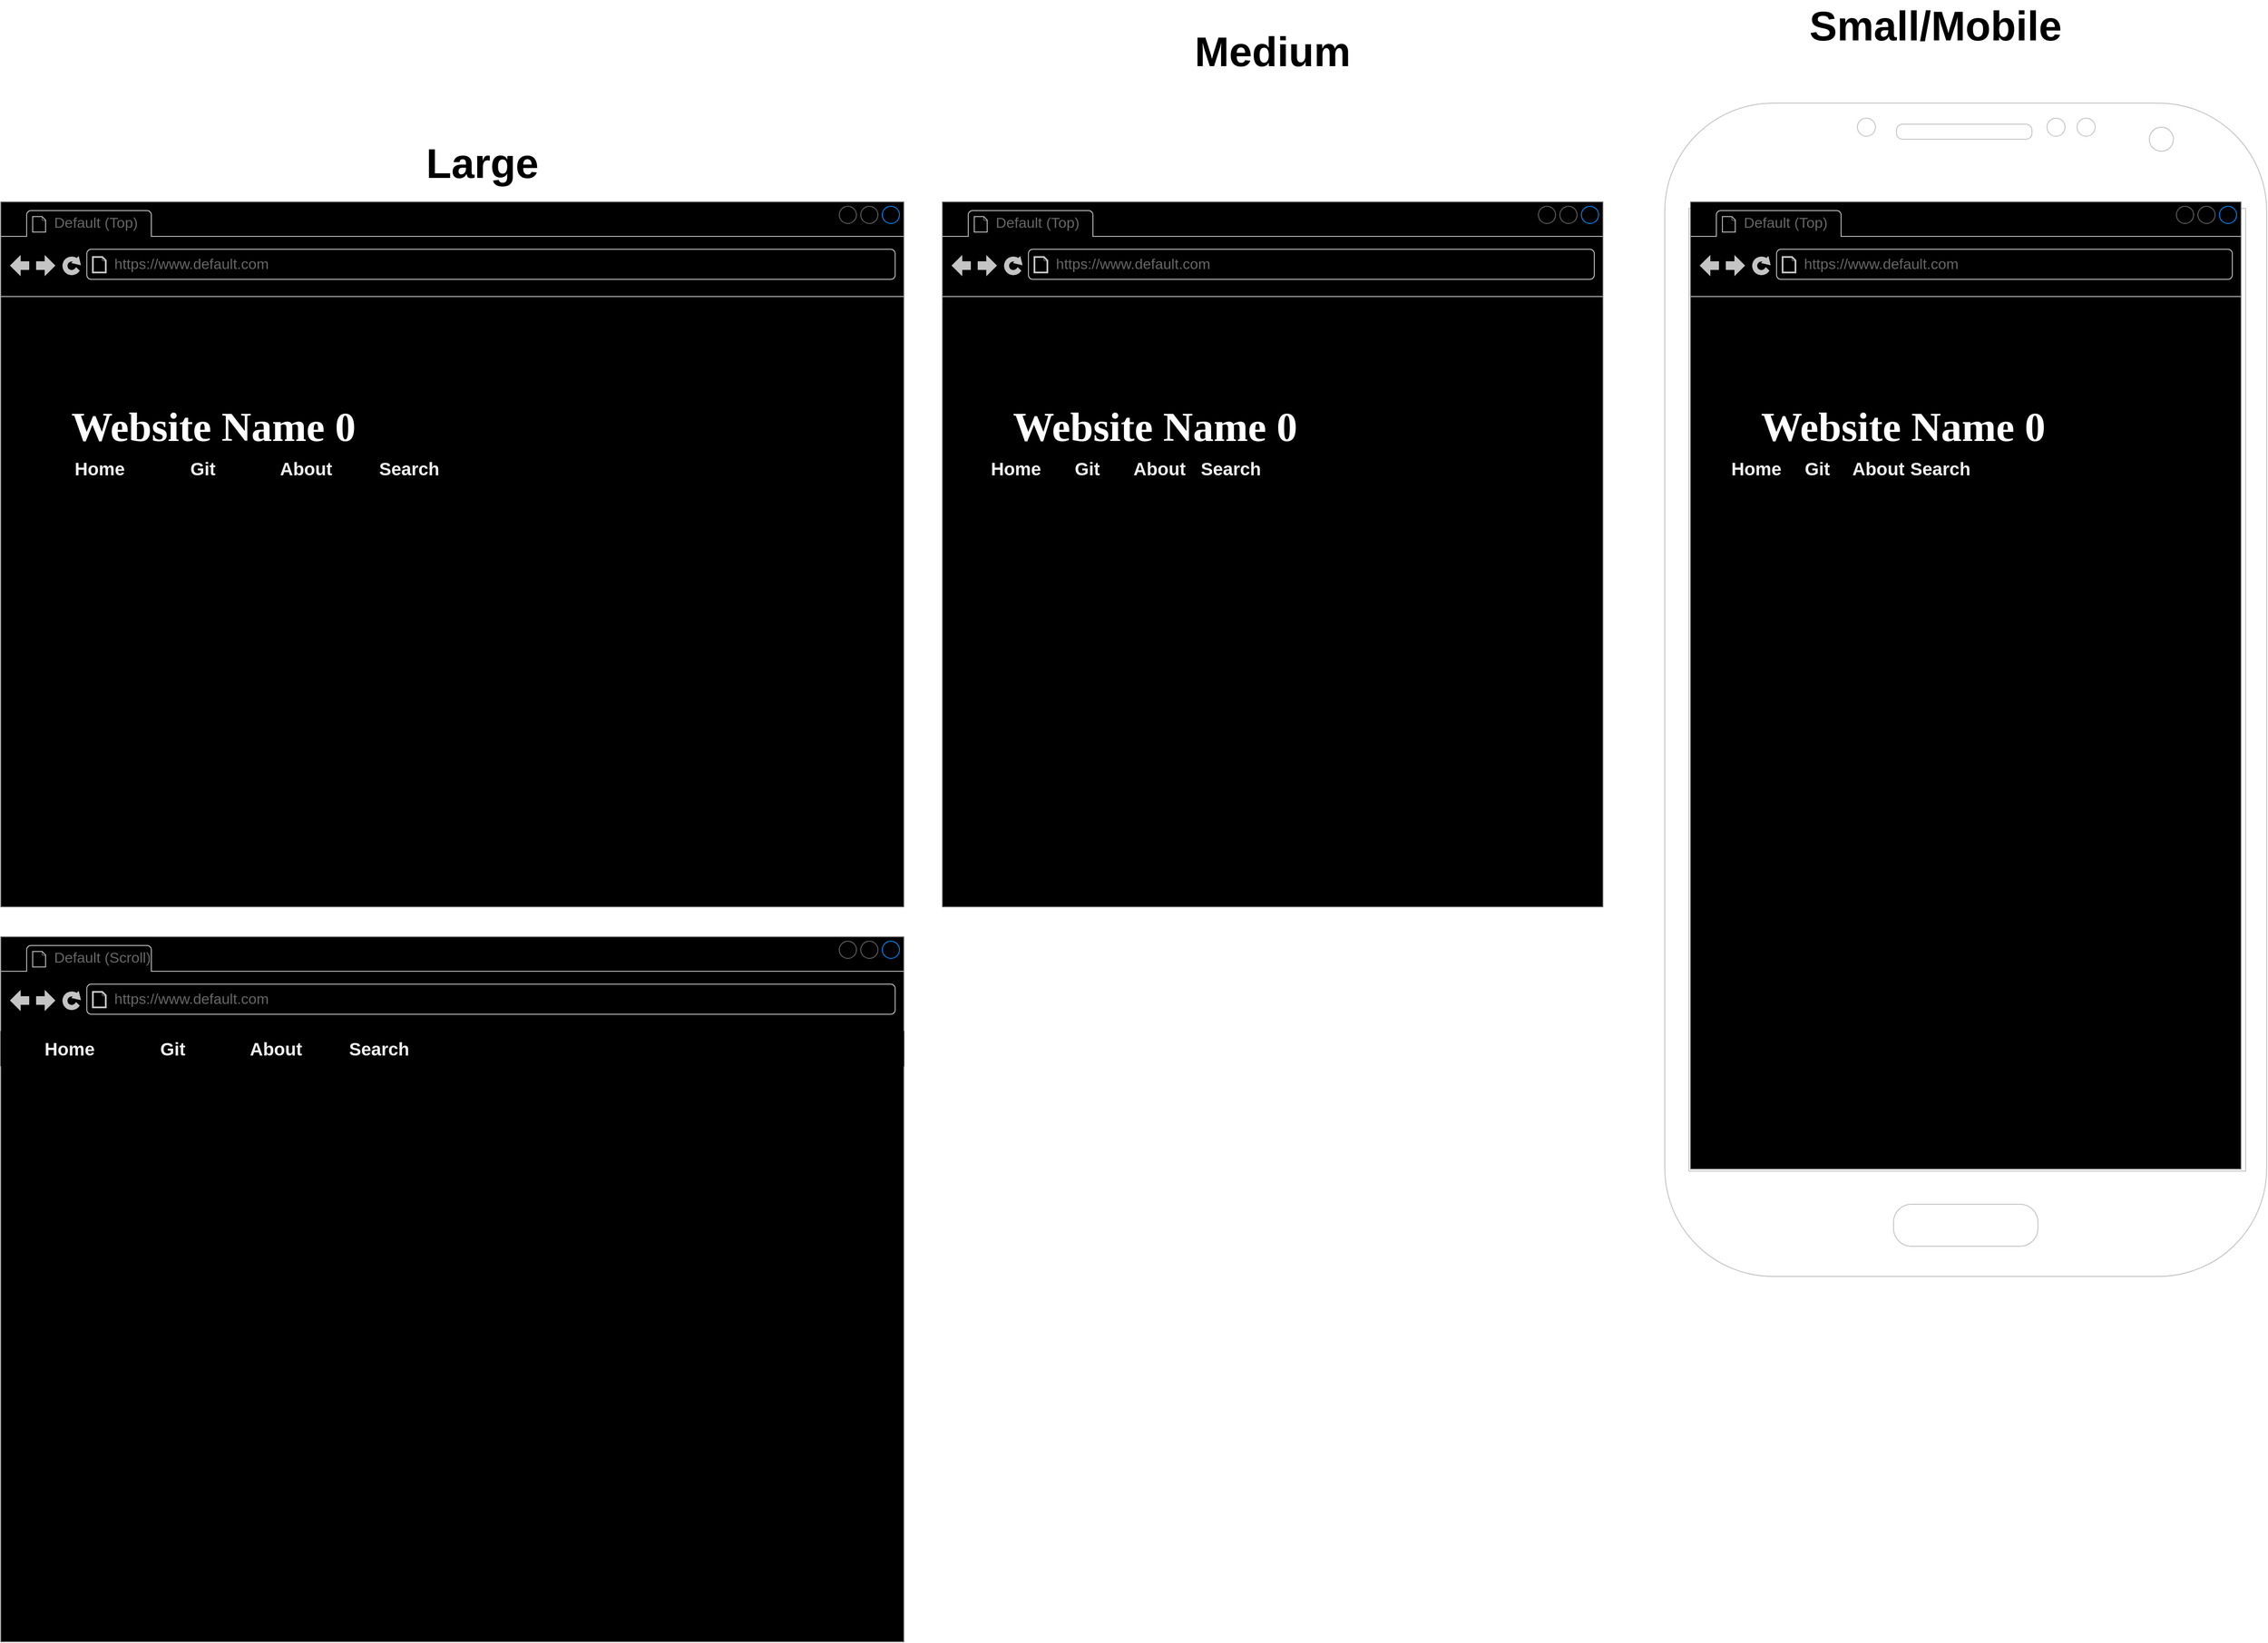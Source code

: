 <mxfile pages="4">
    <diagram name="Default" id="2cc2dc42-3aac-f2a9-1cec-7a8b7cbee084">
        <mxGraphModel dx="3593" dy="2400" grid="1" gridSize="10" guides="1" tooltips="1" connect="1" arrows="1" fold="1" page="0" pageScale="1" pageWidth="1100" pageHeight="850" background="none" math="0" shadow="0">
            <root>
                <mxCell id="0"/>
                <mxCell id="1" parent="0"/>
                <mxCell id="MF4QIWE3WVcb_NJHDxL0-27" value="" style="verticalLabelPosition=bottom;verticalAlign=top;html=1;shadow=0;dashed=0;strokeWidth=1;shape=mxgraph.android.phone2;strokeColor=#c0c0c0;fontSize=48;aspect=fixed;" parent="1" vertex="1">
                    <mxGeometry x="1960" y="-100" width="700" height="1365" as="geometry"/>
                </mxCell>
                <mxCell id="7026571954dc6520-1" value="" style="strokeWidth=1;shadow=0;dashed=0;align=center;html=1;shape=mxgraph.mockup.containers.browserWindow;rSize=0;strokeColor=none;mainText=,;recursiveResize=0;rounded=0;labelBackgroundColor=none;fontFamily=Verdana;fontSize=12;fillColor=#000000;rotatable=0;deletable=0;resizable=0;movable=0;" parent="1" vertex="1">
                    <mxGeometry x="25" y="15" width="1050" height="820" as="geometry"/>
                </mxCell>
                <mxCell id="7026571954dc6520-2" value="Default (Top)" style="strokeWidth=1;shadow=0;dashed=0;align=center;html=1;shape=mxgraph.mockup.containers.anchor;fontSize=17;fontColor=#666666;align=left;" parent="7026571954dc6520-1" vertex="1">
                    <mxGeometry x="60" y="12" width="110" height="26" as="geometry"/>
                </mxCell>
                <mxCell id="7026571954dc6520-3" value="https://www.default.com" style="strokeWidth=1;shadow=0;dashed=0;align=center;html=1;shape=mxgraph.mockup.containers.anchor;rSize=0;fontSize=17;fontColor=#666666;align=left;" parent="7026571954dc6520-1" vertex="1">
                    <mxGeometry x="130" y="60" width="250" height="26" as="geometry"/>
                </mxCell>
                <mxCell id="7026571954dc6520-4" value="&lt;b&gt;Website Name 0&lt;/b&gt;" style="text;html=1;points=[];align=left;verticalAlign=top;spacingTop=-4;fontSize=48;fontFamily=Lucida Console;fontColor=#FFFFFF;" parent="7026571954dc6520-1" vertex="1">
                    <mxGeometry x="80" y="230" width="440" height="60" as="geometry"/>
                </mxCell>
                <mxCell id="ETvA7B8Ki7r66DwpXjmp-8" value="" style="group;fillColor=#000000;strokeColor=default;fontColor=#F0F0F0;" parent="7026571954dc6520-1" vertex="1" connectable="0">
                    <mxGeometry x="20" y="290" width="1010" height="40" as="geometry"/>
                </mxCell>
                <mxCell id="ETvA7B8Ki7r66DwpXjmp-6" value="" style="rounded=1;whiteSpace=wrap;html=1;labelBackgroundColor=none;fillStyle=solid;fontSize=21;strokeColor=default;strokeWidth=0;fillColor=#000000;fontColor=#F0F0F0;" parent="ETvA7B8Ki7r66DwpXjmp-8" vertex="1">
                    <mxGeometry width="1010" height="40" as="geometry"/>
                </mxCell>
                <mxCell id="ETvA7B8Ki7r66DwpXjmp-7" value="Home" style="rounded=0;whiteSpace=wrap;html=1;labelBackgroundColor=none;fillStyle=solid;fontSize=21;strokeColor=default;strokeWidth=1;fillColor=#000000;fontColor=#F0F0F0;fontStyle=1" parent="ETvA7B8Ki7r66DwpXjmp-8" vertex="1">
                    <mxGeometry x="35" width="120" height="40" as="geometry"/>
                </mxCell>
                <mxCell id="ETvA7B8Ki7r66DwpXjmp-9" value="Git" style="rounded=0;whiteSpace=wrap;html=1;labelBackgroundColor=none;fillStyle=solid;fontSize=21;strokeColor=default;strokeWidth=1;fillColor=#000000;fontColor=#F0F0F0;fontStyle=1" parent="ETvA7B8Ki7r66DwpXjmp-8" vertex="1">
                    <mxGeometry x="155" width="120" height="40" as="geometry"/>
                </mxCell>
                <mxCell id="ETvA7B8Ki7r66DwpXjmp-10" value="About" style="rounded=0;whiteSpace=wrap;html=1;labelBackgroundColor=none;fillStyle=solid;fontSize=21;strokeColor=default;strokeWidth=1;fillColor=#000000;fontColor=#F0F0F0;fontStyle=1" parent="ETvA7B8Ki7r66DwpXjmp-8" vertex="1">
                    <mxGeometry x="275" width="120" height="40" as="geometry"/>
                </mxCell>
                <mxCell id="ETvA7B8Ki7r66DwpXjmp-11" value="Search" style="rounded=0;whiteSpace=wrap;html=1;labelBackgroundColor=none;fillStyle=solid;fontSize=21;strokeColor=default;strokeWidth=1;fillColor=#000000;fontColor=#F0F0F0;fontStyle=1" parent="ETvA7B8Ki7r66DwpXjmp-8" vertex="1">
                    <mxGeometry x="395" width="120" height="40" as="geometry"/>
                </mxCell>
                <mxCell id="ETvA7B8Ki7r66DwpXjmp-23" value="" style="strokeWidth=1;shadow=0;dashed=0;align=center;html=1;shape=mxgraph.mockup.containers.browserWindow;rSize=0;strokeColor=#666666;mainText=,;recursiveResize=0;rounded=0;labelBackgroundColor=none;fontFamily=Verdana;fontSize=12;fillColor=#000000;deletable=0;rotatable=0;resizable=0;movable=0;" parent="1" vertex="1">
                    <mxGeometry x="25" y="870" width="1050" height="820" as="geometry"/>
                </mxCell>
                <mxCell id="ETvA7B8Ki7r66DwpXjmp-24" value="Default (Scroll)" style="strokeWidth=1;shadow=0;dashed=0;align=center;html=1;shape=mxgraph.mockup.containers.anchor;fontSize=17;fontColor=#666666;align=left;" parent="ETvA7B8Ki7r66DwpXjmp-23" vertex="1">
                    <mxGeometry x="60" y="12" width="110" height="26" as="geometry"/>
                </mxCell>
                <mxCell id="ETvA7B8Ki7r66DwpXjmp-25" value="https://www.default.com" style="strokeWidth=1;shadow=0;dashed=0;align=center;html=1;shape=mxgraph.mockup.containers.anchor;rSize=0;fontSize=17;fontColor=#666666;align=left;" parent="ETvA7B8Ki7r66DwpXjmp-23" vertex="1">
                    <mxGeometry x="130" y="60" width="250" height="26" as="geometry"/>
                </mxCell>
                <mxCell id="ETvA7B8Ki7r66DwpXjmp-34" value="" style="group;fillColor=#000000;strokeColor=default;strokeWidth=1;fontColor=#F0F0F0;" parent="ETvA7B8Ki7r66DwpXjmp-23" vertex="1" connectable="0">
                    <mxGeometry y="110" width="1050" height="40" as="geometry"/>
                </mxCell>
                <mxCell id="ETvA7B8Ki7r66DwpXjmp-33" value="" style="rounded=0;whiteSpace=wrap;html=1;labelBackgroundColor=none;fillStyle=solid;fontSize=21;fontColor=#F0F0F0;strokeColor=default;strokeWidth=1;fillColor=#000000;" parent="ETvA7B8Ki7r66DwpXjmp-34" vertex="1">
                    <mxGeometry width="1050" height="40" as="geometry"/>
                </mxCell>
                <mxCell id="ETvA7B8Ki7r66DwpXjmp-32" value="Search" style="rounded=0;whiteSpace=wrap;html=1;labelBackgroundColor=none;fillStyle=solid;fontSize=21;strokeColor=default;strokeWidth=1;fillColor=#000000;fontColor=#F0F0F0;fontStyle=1" parent="ETvA7B8Ki7r66DwpXjmp-34" vertex="1">
                    <mxGeometry x="380" width="120" height="40" as="geometry"/>
                </mxCell>
                <mxCell id="ETvA7B8Ki7r66DwpXjmp-31" value="About" style="rounded=0;whiteSpace=wrap;html=1;labelBackgroundColor=none;fillStyle=solid;fontSize=21;strokeColor=default;strokeWidth=1;fillColor=#000000;fontColor=#F0F0F0;fontStyle=1" parent="ETvA7B8Ki7r66DwpXjmp-34" vertex="1">
                    <mxGeometry x="260" width="120" height="40" as="geometry"/>
                </mxCell>
                <mxCell id="ETvA7B8Ki7r66DwpXjmp-30" value="Git" style="rounded=0;whiteSpace=wrap;html=1;labelBackgroundColor=none;fillStyle=solid;fontSize=21;strokeColor=default;strokeWidth=1;fillColor=#000000;fontColor=#F0F0F0;fontStyle=1" parent="ETvA7B8Ki7r66DwpXjmp-34" vertex="1">
                    <mxGeometry x="140" width="120" height="40" as="geometry"/>
                </mxCell>
                <mxCell id="ETvA7B8Ki7r66DwpXjmp-29" value="Home" style="rounded=0;whiteSpace=wrap;html=1;labelBackgroundColor=none;fillStyle=solid;fontSize=21;strokeColor=default;strokeWidth=1;fillColor=#000000;fontColor=#F0F0F0;fontStyle=1" parent="ETvA7B8Ki7r66DwpXjmp-34" vertex="1">
                    <mxGeometry x="20" width="120" height="40" as="geometry"/>
                </mxCell>
                <mxCell id="MF4QIWE3WVcb_NJHDxL0-4" value="Large" style="text;html=1;strokeColor=none;fillColor=none;align=center;verticalAlign=middle;whiteSpace=wrap;rounded=0;fontSize=48;fontStyle=1" parent="1" vertex="1">
                    <mxGeometry x="430" y="-60" width="310" height="60" as="geometry"/>
                </mxCell>
                <mxCell id="MF4QIWE3WVcb_NJHDxL0-5" value="Medium" style="text;html=1;strokeColor=none;fillColor=none;align=center;verticalAlign=middle;whiteSpace=wrap;rounded=0;fontSize=48;fontStyle=1" parent="1" vertex="1">
                    <mxGeometry x="1349" y="-190" width="310" height="60" as="geometry"/>
                </mxCell>
                <mxCell id="MF4QIWE3WVcb_NJHDxL0-6" value="" style="strokeWidth=1;shadow=0;dashed=0;align=center;html=1;shape=mxgraph.mockup.containers.browserWindow;rSize=0;strokeColor=none;mainText=,;recursiveResize=0;rounded=0;labelBackgroundColor=none;fontFamily=Verdana;fontSize=12;fillColor=#000000;rotatable=0;deletable=0;resizable=1;movable=1;" parent="1" vertex="1">
                    <mxGeometry x="1120" y="15" width="768" height="820" as="geometry"/>
                </mxCell>
                <mxCell id="MF4QIWE3WVcb_NJHDxL0-7" value="Default (Top)" style="strokeWidth=1;shadow=0;dashed=0;align=center;html=1;shape=mxgraph.mockup.containers.anchor;fontSize=17;fontColor=#666666;align=left;" parent="MF4QIWE3WVcb_NJHDxL0-6" vertex="1">
                    <mxGeometry x="60" y="12" width="110" height="26" as="geometry"/>
                </mxCell>
                <mxCell id="MF4QIWE3WVcb_NJHDxL0-8" value="https://www.default.com" style="strokeWidth=1;shadow=0;dashed=0;align=center;html=1;shape=mxgraph.mockup.containers.anchor;rSize=0;fontSize=17;fontColor=#666666;align=left;" parent="MF4QIWE3WVcb_NJHDxL0-6" vertex="1">
                    <mxGeometry x="130" y="60" width="250" height="26" as="geometry"/>
                </mxCell>
                <mxCell id="MF4QIWE3WVcb_NJHDxL0-9" value="&lt;b&gt;Website Name 0&lt;/b&gt;" style="text;html=1;points=[];align=left;verticalAlign=top;spacingTop=-4;fontSize=48;fontFamily=Lucida Console;fontColor=#FFFFFF;" parent="MF4QIWE3WVcb_NJHDxL0-6" vertex="1">
                    <mxGeometry x="80" y="230" width="440" height="60" as="geometry"/>
                </mxCell>
                <mxCell id="MF4QIWE3WVcb_NJHDxL0-10" value="" style="group;fillColor=#000000;strokeColor=default;fontColor=#F0F0F0;" parent="MF4QIWE3WVcb_NJHDxL0-6" vertex="1" connectable="0">
                    <mxGeometry x="20" y="290" width="700" height="40" as="geometry"/>
                </mxCell>
                <mxCell id="MF4QIWE3WVcb_NJHDxL0-11" value="" style="rounded=1;whiteSpace=wrap;html=1;labelBackgroundColor=none;fillStyle=solid;fontSize=21;strokeColor=default;strokeWidth=0;fillColor=#000000;fontColor=#F0F0F0;" parent="MF4QIWE3WVcb_NJHDxL0-10" vertex="1">
                    <mxGeometry width="700" height="40" as="geometry"/>
                </mxCell>
                <mxCell id="MF4QIWE3WVcb_NJHDxL0-12" value="Home" style="rounded=0;whiteSpace=wrap;html=1;labelBackgroundColor=none;fillStyle=solid;fontSize=21;strokeColor=default;strokeWidth=1;fillColor=#000000;fontColor=#F0F0F0;fontStyle=1" parent="MF4QIWE3WVcb_NJHDxL0-10" vertex="1">
                    <mxGeometry x="24.257" width="83.168" height="40" as="geometry"/>
                </mxCell>
                <mxCell id="MF4QIWE3WVcb_NJHDxL0-13" value="Git" style="rounded=0;whiteSpace=wrap;html=1;labelBackgroundColor=none;fillStyle=solid;fontSize=21;strokeColor=default;strokeWidth=1;fillColor=#000000;fontColor=#F0F0F0;fontStyle=1" parent="MF4QIWE3WVcb_NJHDxL0-10" vertex="1">
                    <mxGeometry x="107.426" width="83.168" height="40" as="geometry"/>
                </mxCell>
                <mxCell id="MF4QIWE3WVcb_NJHDxL0-14" value="About" style="rounded=0;whiteSpace=wrap;html=1;labelBackgroundColor=none;fillStyle=solid;fontSize=21;strokeColor=default;strokeWidth=1;fillColor=#000000;fontColor=#F0F0F0;fontStyle=1" parent="MF4QIWE3WVcb_NJHDxL0-10" vertex="1">
                    <mxGeometry x="190.594" width="83.168" height="40" as="geometry"/>
                </mxCell>
                <mxCell id="MF4QIWE3WVcb_NJHDxL0-15" value="Search" style="rounded=0;whiteSpace=wrap;html=1;labelBackgroundColor=none;fillStyle=solid;fontSize=21;strokeColor=default;strokeWidth=1;fillColor=#000000;fontColor=#F0F0F0;fontStyle=1" parent="MF4QIWE3WVcb_NJHDxL0-10" vertex="1">
                    <mxGeometry x="273.762" width="83.168" height="40" as="geometry"/>
                </mxCell>
                <mxCell id="MF4QIWE3WVcb_NJHDxL0-16" value="" style="strokeWidth=1;shadow=0;dashed=0;align=center;html=1;shape=mxgraph.mockup.containers.browserWindow;rSize=0;strokeColor=none;mainText=,;recursiveResize=0;rounded=0;labelBackgroundColor=none;fontFamily=Verdana;fontSize=12;fillColor=#000000;rotatable=0;deletable=0;resizable=1;movable=1;" parent="1" vertex="1">
                    <mxGeometry x="1990" y="15" width="640" height="1125" as="geometry"/>
                </mxCell>
                <mxCell id="MF4QIWE3WVcb_NJHDxL0-17" value="Default (Top)" style="strokeWidth=1;shadow=0;dashed=0;align=center;html=1;shape=mxgraph.mockup.containers.anchor;fontSize=17;fontColor=#666666;align=left;" parent="MF4QIWE3WVcb_NJHDxL0-16" vertex="1">
                    <mxGeometry x="60" y="12" width="110" height="26" as="geometry"/>
                </mxCell>
                <mxCell id="MF4QIWE3WVcb_NJHDxL0-18" value="https://www.default.com" style="strokeWidth=1;shadow=0;dashed=0;align=center;html=1;shape=mxgraph.mockup.containers.anchor;rSize=0;fontSize=17;fontColor=#666666;align=left;" parent="MF4QIWE3WVcb_NJHDxL0-16" vertex="1">
                    <mxGeometry x="130" y="60" width="250" height="26" as="geometry"/>
                </mxCell>
                <mxCell id="MF4QIWE3WVcb_NJHDxL0-19" value="&lt;b&gt;Website Name 0&lt;/b&gt;" style="text;html=1;points=[];align=left;verticalAlign=top;spacingTop=-4;fontSize=48;fontFamily=Lucida Console;fontColor=#FFFFFF;" parent="MF4QIWE3WVcb_NJHDxL0-16" vertex="1">
                    <mxGeometry x="80" y="230" width="440" height="60" as="geometry"/>
                </mxCell>
                <mxCell id="MF4QIWE3WVcb_NJHDxL0-20" value="" style="group;fillColor=#000000;strokeColor=default;fontColor=#F0F0F0;" parent="MF4QIWE3WVcb_NJHDxL0-16" vertex="1" connectable="0">
                    <mxGeometry x="20" y="290" width="600" height="40" as="geometry"/>
                </mxCell>
                <mxCell id="MF4QIWE3WVcb_NJHDxL0-21" value="" style="rounded=1;whiteSpace=wrap;html=1;labelBackgroundColor=none;fillStyle=solid;fontSize=21;strokeColor=default;strokeWidth=0;fillColor=#000000;fontColor=#F0F0F0;" parent="MF4QIWE3WVcb_NJHDxL0-20" vertex="1">
                    <mxGeometry width="600" height="40" as="geometry"/>
                </mxCell>
                <mxCell id="MF4QIWE3WVcb_NJHDxL0-22" value="Home" style="rounded=0;whiteSpace=wrap;html=1;labelBackgroundColor=none;fillStyle=solid;fontSize=21;strokeColor=default;strokeWidth=1;fillColor=#000000;fontColor=#F0F0F0;fontStyle=1" parent="MF4QIWE3WVcb_NJHDxL0-20" vertex="1">
                    <mxGeometry x="20.792" width="71.287" height="40" as="geometry"/>
                </mxCell>
                <mxCell id="MF4QIWE3WVcb_NJHDxL0-23" value="Git" style="rounded=0;whiteSpace=wrap;html=1;labelBackgroundColor=none;fillStyle=solid;fontSize=21;strokeColor=default;strokeWidth=1;fillColor=#000000;fontColor=#F0F0F0;fontStyle=1" parent="MF4QIWE3WVcb_NJHDxL0-20" vertex="1">
                    <mxGeometry x="92.079" width="71.287" height="40" as="geometry"/>
                </mxCell>
                <mxCell id="MF4QIWE3WVcb_NJHDxL0-24" value="About" style="rounded=0;whiteSpace=wrap;html=1;labelBackgroundColor=none;fillStyle=solid;fontSize=21;strokeColor=default;strokeWidth=1;fillColor=#000000;fontColor=#F0F0F0;fontStyle=1" parent="MF4QIWE3WVcb_NJHDxL0-20" vertex="1">
                    <mxGeometry x="163.366" width="71.287" height="40" as="geometry"/>
                </mxCell>
                <mxCell id="MF4QIWE3WVcb_NJHDxL0-25" value="Search" style="rounded=0;whiteSpace=wrap;html=1;labelBackgroundColor=none;fillStyle=solid;fontSize=21;strokeColor=default;strokeWidth=1;fillColor=#000000;fontColor=#F0F0F0;fontStyle=1" parent="MF4QIWE3WVcb_NJHDxL0-20" vertex="1">
                    <mxGeometry x="234.653" width="71.287" height="40" as="geometry"/>
                </mxCell>
                <mxCell id="MF4QIWE3WVcb_NJHDxL0-26" value="Small/Mobile" style="text;html=1;strokeColor=none;fillColor=none;align=center;verticalAlign=middle;whiteSpace=wrap;rounded=0;fontSize=48;fontStyle=1" parent="1" vertex="1">
                    <mxGeometry x="2120" y="-220" width="310" height="60" as="geometry"/>
                </mxCell>
            </root>
        </mxGraphModel>
    </diagram>
    <diagram id="BZ26fJqOSZ351FqlBqcI" name="Home">
        <mxGraphModel dx="2193" dy="2400" grid="1" gridSize="10" guides="1" tooltips="1" connect="1" arrows="1" fold="1" page="0" pageScale="1" pageWidth="1100" pageHeight="850" math="0" shadow="0">
            <root>
                <mxCell id="0"/>
                <mxCell id="1" parent="0"/>
                <mxCell id="J8Bmlv4COnUuJK6kGUX0-1" value="" style="verticalLabelPosition=bottom;verticalAlign=top;html=1;shadow=0;dashed=0;strokeWidth=1;shape=mxgraph.android.phone2;strokeColor=#c0c0c0;fontSize=48;" vertex="1" parent="1">
                    <mxGeometry x="3050" y="-170" width="700" height="2170" as="geometry"/>
                </mxCell>
                <mxCell id="RotAKIOWQn3kEK_RLMDK-1" value="" style="strokeWidth=1;shadow=0;dashed=0;align=center;html=1;shape=mxgraph.mockup.containers.browserWindow;rSize=0;strokeColor=#666666;mainText=,;recursiveResize=0;rounded=0;labelBackgroundColor=none;fontFamily=Verdana;fontSize=12;fillColor=#000000;deletable=0;rotatable=0;resizable=0;movable=0;" parent="1" vertex="1">
                    <mxGeometry x="1125" y="20" width="1050" height="1945" as="geometry"/>
                </mxCell>
                <mxCell id="RotAKIOWQn3kEK_RLMDK-2" value="Home" style="strokeWidth=1;shadow=0;dashed=0;align=center;html=1;shape=mxgraph.mockup.containers.anchor;fontSize=17;fontColor=#666666;align=left;" parent="RotAKIOWQn3kEK_RLMDK-1" vertex="1">
                    <mxGeometry x="60" y="12" width="110" height="26" as="geometry"/>
                </mxCell>
                <mxCell id="RotAKIOWQn3kEK_RLMDK-3" value="https://www.default.com" style="strokeWidth=1;shadow=0;dashed=0;align=center;html=1;shape=mxgraph.mockup.containers.anchor;rSize=0;fontSize=17;fontColor=#666666;align=left;" parent="RotAKIOWQn3kEK_RLMDK-1" vertex="1">
                    <mxGeometry x="130" y="60" width="250" height="26" as="geometry"/>
                </mxCell>
                <mxCell id="RotAKIOWQn3kEK_RLMDK-4" value="&lt;b&gt;Garrett Parker&lt;/b&gt;" style="text;html=1;points=[];align=left;verticalAlign=top;spacingTop=-4;fontSize=48;fontFamily=Lucida Console;fontColor=#FFFFFF;" parent="RotAKIOWQn3kEK_RLMDK-1" vertex="1">
                    <mxGeometry x="80" y="230" width="440" height="60" as="geometry"/>
                </mxCell>
                <mxCell id="RotAKIOWQn3kEK_RLMDK-5" value="" style="group" parent="RotAKIOWQn3kEK_RLMDK-1" vertex="1" connectable="0">
                    <mxGeometry x="20" y="290" width="1010" height="40" as="geometry"/>
                </mxCell>
                <mxCell id="RotAKIOWQn3kEK_RLMDK-6" value="" style="rounded=1;whiteSpace=wrap;html=1;labelBackgroundColor=none;fillStyle=solid;fontSize=21;strokeColor=#F0F0F0;strokeWidth=1;fillColor=#000000;" parent="RotAKIOWQn3kEK_RLMDK-5" vertex="1">
                    <mxGeometry width="1010" height="40" as="geometry"/>
                </mxCell>
                <mxCell id="RotAKIOWQn3kEK_RLMDK-7" value="Home" style="rounded=0;whiteSpace=wrap;html=1;labelBackgroundColor=none;fillStyle=solid;fontSize=21;strokeColor=default;strokeWidth=1;fillColor=#000000;fontColor=#FFFFFF;fontStyle=1" parent="RotAKIOWQn3kEK_RLMDK-5" vertex="1">
                    <mxGeometry x="35" width="120" height="40" as="geometry"/>
                </mxCell>
                <mxCell id="RotAKIOWQn3kEK_RLMDK-8" value="Git" style="rounded=0;whiteSpace=wrap;html=1;labelBackgroundColor=none;fillStyle=solid;fontSize=21;strokeColor=default;strokeWidth=1;fillColor=#000000;fontColor=#FFFFFF;fontStyle=1" parent="RotAKIOWQn3kEK_RLMDK-5" vertex="1">
                    <mxGeometry x="155" width="120" height="40" as="geometry"/>
                </mxCell>
                <mxCell id="RotAKIOWQn3kEK_RLMDK-9" value="About" style="rounded=0;whiteSpace=wrap;html=1;labelBackgroundColor=none;fillStyle=solid;fontSize=21;strokeColor=default;strokeWidth=1;fillColor=#000000;fontColor=#FFFFFF;fontStyle=1" parent="RotAKIOWQn3kEK_RLMDK-5" vertex="1">
                    <mxGeometry x="275" width="120" height="40" as="geometry"/>
                </mxCell>
                <mxCell id="RotAKIOWQn3kEK_RLMDK-10" value="Search" style="rounded=0;whiteSpace=wrap;html=1;labelBackgroundColor=none;fillStyle=solid;fontSize=21;strokeColor=default;strokeWidth=1;fillColor=#000000;fontColor=#FFFFFF;fontStyle=1" parent="RotAKIOWQn3kEK_RLMDK-5" vertex="1">
                    <mxGeometry x="395" width="120" height="40" as="geometry"/>
                </mxCell>
                <mxCell id="EfkvnAuYvDKbwv6GpP2w-1" value="" style="verticalLabelPosition=bottom;shadow=0;dashed=0;align=center;html=1;verticalAlign=top;strokeWidth=1;shape=mxgraph.mockup.graphics.simpleIcon;strokeColor=#FFFFFF;fillColor=#000000;" parent="RotAKIOWQn3kEK_RLMDK-1" vertex="1">
                    <mxGeometry y="360" width="1050" height="520" as="geometry"/>
                </mxCell>
                <mxCell id="WcSm3s4NTcXn34OC8jbk-1" value="WELCOME TEXT" style="text;html=1;strokeColor=none;fillColor=none;align=right;verticalAlign=middle;whiteSpace=wrap;rounded=0;fontSize=48;" parent="RotAKIOWQn3kEK_RLMDK-1" vertex="1">
                    <mxGeometry x="155" y="900" width="805" height="80" as="geometry"/>
                </mxCell>
                <mxCell id="WcSm3s4NTcXn34OC8jbk-4" value="" style="verticalLabelPosition=bottom;shadow=0;dashed=0;align=center;html=1;verticalAlign=top;strokeWidth=1;shape=mxgraph.mockup.graphics.simpleIcon;strokeColor=#FFFFFF;fillColor=#000000;fontSize=24;" parent="RotAKIOWQn3kEK_RLMDK-1" vertex="1">
                    <mxGeometry x="625" y="990" width="100" height="100" as="geometry"/>
                </mxCell>
                <mxCell id="WcSm3s4NTcXn34OC8jbk-5" value="" style="verticalLabelPosition=bottom;shadow=0;dashed=0;align=center;html=1;verticalAlign=top;strokeWidth=1;shape=mxgraph.mockup.graphics.simpleIcon;strokeColor=#FFFFFF;fillColor=#000000;fontSize=24;" parent="RotAKIOWQn3kEK_RLMDK-1" vertex="1">
                    <mxGeometry x="805" y="990" width="100" height="100" as="geometry"/>
                </mxCell>
                <mxCell id="WcSm3s4NTcXn34OC8jbk-6" value="" style="verticalLabelPosition=bottom;shadow=0;dashed=0;align=center;html=1;verticalAlign=top;strokeWidth=1;shape=mxgraph.mockup.graphics.simpleIcon;strokeColor=#FFFFFF;fillColor=#000000;fontSize=24;" parent="RotAKIOWQn3kEK_RLMDK-1" vertex="1">
                    <mxGeometry x="625" y="1290" width="100" height="100" as="geometry"/>
                </mxCell>
                <mxCell id="WcSm3s4NTcXn34OC8jbk-7" value="" style="verticalLabelPosition=bottom;shadow=0;dashed=0;align=center;html=1;verticalAlign=top;strokeWidth=1;shape=mxgraph.mockup.graphics.simpleIcon;strokeColor=#FFFFFF;fillColor=#000000;fontSize=24;" parent="RotAKIOWQn3kEK_RLMDK-1" vertex="1">
                    <mxGeometry x="625" y="1140" width="100" height="100" as="geometry"/>
                </mxCell>
                <mxCell id="WcSm3s4NTcXn34OC8jbk-8" value="" style="verticalLabelPosition=bottom;shadow=0;dashed=0;align=center;html=1;verticalAlign=top;strokeWidth=1;shape=mxgraph.mockup.graphics.simpleIcon;strokeColor=#FFFFFF;fillColor=#000000;fontSize=24;" parent="RotAKIOWQn3kEK_RLMDK-1" vertex="1">
                    <mxGeometry x="805" y="1290" width="100" height="100" as="geometry"/>
                </mxCell>
                <mxCell id="WcSm3s4NTcXn34OC8jbk-9" value="" style="verticalLabelPosition=bottom;shadow=0;dashed=0;align=center;html=1;verticalAlign=top;strokeWidth=1;shape=mxgraph.mockup.graphics.simpleIcon;strokeColor=#FFFFFF;fillColor=#000000;fontSize=24;" parent="RotAKIOWQn3kEK_RLMDK-1" vertex="1">
                    <mxGeometry x="805" y="1140" width="100" height="100" as="geometry"/>
                </mxCell>
                <mxCell id="WcSm3s4NTcXn34OC8jbk-10" value="" style="verticalLabelPosition=bottom;shadow=0;dashed=0;align=center;html=1;verticalAlign=top;strokeWidth=1;shape=mxgraph.mockup.graphics.simpleIcon;strokeColor=#FFFFFF;fillColor=#000000;fontSize=24;" parent="RotAKIOWQn3kEK_RLMDK-1" vertex="1">
                    <mxGeometry x="625" y="1440" width="100" height="100" as="geometry"/>
                </mxCell>
                <mxCell id="WcSm3s4NTcXn34OC8jbk-11" value="" style="verticalLabelPosition=bottom;shadow=0;dashed=0;align=center;html=1;verticalAlign=top;strokeWidth=1;shape=mxgraph.mockup.graphics.simpleIcon;strokeColor=#FFFFFF;fillColor=#000000;fontSize=24;" parent="RotAKIOWQn3kEK_RLMDK-1" vertex="1">
                    <mxGeometry x="805" y="1440" width="100" height="100" as="geometry"/>
                </mxCell>
                <mxCell id="IWDJGhpkWdd7LJOENWgl-2" value="WELCOME TEXT" style="text;html=1;strokeColor=none;fillColor=none;align=left;verticalAlign=middle;whiteSpace=wrap;rounded=0;fontSize=24;" vertex="1" parent="RotAKIOWQn3kEK_RLMDK-1">
                    <mxGeometry x="20" y="980" width="370" height="60" as="geometry"/>
                </mxCell>
                <mxCell id="IWDJGhpkWdd7LJOENWgl-3" value="WELCOME TEXT" style="text;html=1;strokeColor=none;fillColor=none;align=right;verticalAlign=middle;whiteSpace=wrap;rounded=0;fontSize=24;" vertex="1" parent="RotAKIOWQn3kEK_RLMDK-1">
                    <mxGeometry x="155" y="1040" width="370" height="60" as="geometry"/>
                </mxCell>
                <mxCell id="IWDJGhpkWdd7LJOENWgl-4" value="WELCOME TEXT" style="text;html=1;strokeColor=none;fillColor=none;align=left;verticalAlign=middle;whiteSpace=wrap;rounded=0;fontSize=24;" vertex="1" parent="RotAKIOWQn3kEK_RLMDK-1">
                    <mxGeometry x="20" y="1130" width="370" height="60" as="geometry"/>
                </mxCell>
                <mxCell id="IWDJGhpkWdd7LJOENWgl-5" value="WELCOME TEXT" style="text;html=1;strokeColor=none;fillColor=none;align=right;verticalAlign=middle;whiteSpace=wrap;rounded=0;fontSize=24;" vertex="1" parent="RotAKIOWQn3kEK_RLMDK-1">
                    <mxGeometry x="155" y="1190" width="370" height="60" as="geometry"/>
                </mxCell>
                <mxCell id="IWDJGhpkWdd7LJOENWgl-6" value="WELCOME TEXT" style="text;html=1;strokeColor=none;fillColor=none;align=left;verticalAlign=middle;whiteSpace=wrap;rounded=0;fontSize=24;" vertex="1" parent="RotAKIOWQn3kEK_RLMDK-1">
                    <mxGeometry x="20" y="1280" width="370" height="60" as="geometry"/>
                </mxCell>
                <mxCell id="IWDJGhpkWdd7LJOENWgl-7" value="WELCOME TEXT" style="text;html=1;strokeColor=none;fillColor=none;align=right;verticalAlign=middle;whiteSpace=wrap;rounded=0;fontSize=24;" vertex="1" parent="RotAKIOWQn3kEK_RLMDK-1">
                    <mxGeometry x="155" y="1340" width="370" height="60" as="geometry"/>
                </mxCell>
                <mxCell id="IWDJGhpkWdd7LJOENWgl-8" value="WELCOME TEXT" style="text;html=1;strokeColor=none;fillColor=none;align=left;verticalAlign=middle;whiteSpace=wrap;rounded=0;fontSize=24;" vertex="1" parent="RotAKIOWQn3kEK_RLMDK-1">
                    <mxGeometry x="20" y="1430" width="370" height="60" as="geometry"/>
                </mxCell>
                <mxCell id="IWDJGhpkWdd7LJOENWgl-9" value="WELCOME TEXT" style="text;html=1;strokeColor=none;fillColor=none;align=right;verticalAlign=middle;whiteSpace=wrap;rounded=0;fontSize=24;" vertex="1" parent="RotAKIOWQn3kEK_RLMDK-1">
                    <mxGeometry x="155" y="1490" width="370" height="60" as="geometry"/>
                </mxCell>
                <mxCell id="6nPG6ACvTtK4iJ2ix6W4-1" value="Large" style="text;html=1;strokeColor=none;fillColor=none;align=center;verticalAlign=middle;whiteSpace=wrap;rounded=0;fontSize=48;fontStyle=1" parent="1" vertex="1">
                    <mxGeometry x="1490" y="-55" width="310" height="60" as="geometry"/>
                </mxCell>
                <mxCell id="6nPG6ACvTtK4iJ2ix6W4-2" value="Medium" style="text;html=1;strokeColor=none;fillColor=none;align=center;verticalAlign=middle;whiteSpace=wrap;rounded=0;fontSize=48;fontStyle=1" parent="1" vertex="1">
                    <mxGeometry x="2460" y="-40" width="310" height="60" as="geometry"/>
                </mxCell>
                <mxCell id="6nPG6ACvTtK4iJ2ix6W4-3" value="Small/Mobile" style="text;html=1;strokeColor=none;fillColor=none;align=center;verticalAlign=middle;whiteSpace=wrap;rounded=0;fontSize=48;fontStyle=1" parent="1" vertex="1">
                    <mxGeometry x="3250" y="-40" width="310" height="60" as="geometry"/>
                </mxCell>
                <mxCell id="J8Bmlv4COnUuJK6kGUX0-2" value="" style="strokeWidth=1;shadow=0;dashed=0;align=center;html=1;shape=mxgraph.mockup.containers.browserWindow;rSize=0;strokeColor=none;mainText=,;recursiveResize=0;rounded=0;labelBackgroundColor=none;fontFamily=Verdana;fontSize=12;fillColor=#000000;rotatable=0;deletable=0;resizable=1;movable=1;" vertex="1" parent="1">
                    <mxGeometry x="2210" y="25" width="768" height="1605" as="geometry"/>
                </mxCell>
                <mxCell id="J8Bmlv4COnUuJK6kGUX0-3" value="Default (Top)" style="strokeWidth=1;shadow=0;dashed=0;align=center;html=1;shape=mxgraph.mockup.containers.anchor;fontSize=17;fontColor=#666666;align=left;" vertex="1" parent="J8Bmlv4COnUuJK6kGUX0-2">
                    <mxGeometry x="60" y="12" width="110" height="26" as="geometry"/>
                </mxCell>
                <mxCell id="J8Bmlv4COnUuJK6kGUX0-4" value="https://www.default.com" style="strokeWidth=1;shadow=0;dashed=0;align=center;html=1;shape=mxgraph.mockup.containers.anchor;rSize=0;fontSize=17;fontColor=#666666;align=left;" vertex="1" parent="J8Bmlv4COnUuJK6kGUX0-2">
                    <mxGeometry x="130" y="60" width="250" height="26" as="geometry"/>
                </mxCell>
                <mxCell id="J8Bmlv4COnUuJK6kGUX0-5" value="&lt;b&gt;Website Name 0&lt;/b&gt;" style="text;html=1;points=[];align=left;verticalAlign=top;spacingTop=-4;fontSize=48;fontFamily=Lucida Console;fontColor=#FFFFFF;" vertex="1" parent="J8Bmlv4COnUuJK6kGUX0-2">
                    <mxGeometry x="80" y="230" width="440" height="60" as="geometry"/>
                </mxCell>
                <mxCell id="J8Bmlv4COnUuJK6kGUX0-6" value="" style="group;fillColor=#000000;strokeColor=default;fontColor=#F0F0F0;" vertex="1" connectable="0" parent="J8Bmlv4COnUuJK6kGUX0-2">
                    <mxGeometry x="20" y="290" width="700" height="40" as="geometry"/>
                </mxCell>
                <mxCell id="J8Bmlv4COnUuJK6kGUX0-7" value="" style="rounded=1;whiteSpace=wrap;html=1;labelBackgroundColor=none;fillStyle=solid;fontSize=21;strokeColor=default;strokeWidth=0;fillColor=#000000;fontColor=#F0F0F0;" vertex="1" parent="J8Bmlv4COnUuJK6kGUX0-6">
                    <mxGeometry width="700" height="40" as="geometry"/>
                </mxCell>
                <mxCell id="J8Bmlv4COnUuJK6kGUX0-8" value="Home" style="rounded=0;whiteSpace=wrap;html=1;labelBackgroundColor=none;fillStyle=solid;fontSize=21;strokeColor=default;strokeWidth=1;fillColor=#000000;fontColor=#F0F0F0;fontStyle=1" vertex="1" parent="J8Bmlv4COnUuJK6kGUX0-6">
                    <mxGeometry x="24.257" width="83.168" height="40" as="geometry"/>
                </mxCell>
                <mxCell id="J8Bmlv4COnUuJK6kGUX0-9" value="Git" style="rounded=0;whiteSpace=wrap;html=1;labelBackgroundColor=none;fillStyle=solid;fontSize=21;strokeColor=default;strokeWidth=1;fillColor=#000000;fontColor=#F0F0F0;fontStyle=1" vertex="1" parent="J8Bmlv4COnUuJK6kGUX0-6">
                    <mxGeometry x="107.426" width="83.168" height="40" as="geometry"/>
                </mxCell>
                <mxCell id="J8Bmlv4COnUuJK6kGUX0-10" value="About" style="rounded=0;whiteSpace=wrap;html=1;labelBackgroundColor=none;fillStyle=solid;fontSize=21;strokeColor=default;strokeWidth=1;fillColor=#000000;fontColor=#F0F0F0;fontStyle=1" vertex="1" parent="J8Bmlv4COnUuJK6kGUX0-6">
                    <mxGeometry x="190.594" width="83.168" height="40" as="geometry"/>
                </mxCell>
                <mxCell id="J8Bmlv4COnUuJK6kGUX0-11" value="Search" style="rounded=0;whiteSpace=wrap;html=1;labelBackgroundColor=none;fillStyle=solid;fontSize=21;strokeColor=default;strokeWidth=1;fillColor=#000000;fontColor=#F0F0F0;fontStyle=1" vertex="1" parent="J8Bmlv4COnUuJK6kGUX0-6">
                    <mxGeometry x="273.762" width="83.168" height="40" as="geometry"/>
                </mxCell>
                <mxCell id="J8Bmlv4COnUuJK6kGUX0-12" value="" style="strokeWidth=1;shadow=0;dashed=0;align=center;html=1;shape=mxgraph.mockup.containers.browserWindow;rSize=0;strokeColor=none;mainText=,;recursiveResize=0;rounded=0;labelBackgroundColor=none;fontFamily=Verdana;fontSize=12;fillColor=#000000;rotatable=0;deletable=0;resizable=1;movable=1;" vertex="1" parent="1">
                    <mxGeometry x="3080" y="25" width="640" height="1765" as="geometry"/>
                </mxCell>
                <mxCell id="J8Bmlv4COnUuJK6kGUX0-13" value="Default (Top)" style="strokeWidth=1;shadow=0;dashed=0;align=center;html=1;shape=mxgraph.mockup.containers.anchor;fontSize=17;fontColor=#666666;align=left;" vertex="1" parent="J8Bmlv4COnUuJK6kGUX0-12">
                    <mxGeometry x="60" y="12" width="110" height="26" as="geometry"/>
                </mxCell>
                <mxCell id="J8Bmlv4COnUuJK6kGUX0-14" value="https://www.default.com" style="strokeWidth=1;shadow=0;dashed=0;align=center;html=1;shape=mxgraph.mockup.containers.anchor;rSize=0;fontSize=17;fontColor=#666666;align=left;" vertex="1" parent="J8Bmlv4COnUuJK6kGUX0-12">
                    <mxGeometry x="130" y="60" width="250" height="26" as="geometry"/>
                </mxCell>
                <mxCell id="J8Bmlv4COnUuJK6kGUX0-15" value="&lt;b&gt;Website Name 0&lt;/b&gt;" style="text;html=1;points=[];align=left;verticalAlign=top;spacingTop=-4;fontSize=48;fontFamily=Lucida Console;fontColor=#FFFFFF;" vertex="1" parent="J8Bmlv4COnUuJK6kGUX0-12">
                    <mxGeometry x="80" y="230" width="440" height="60" as="geometry"/>
                </mxCell>
                <mxCell id="J8Bmlv4COnUuJK6kGUX0-16" value="" style="group;fillColor=#000000;strokeColor=default;fontColor=#F0F0F0;" vertex="1" connectable="0" parent="J8Bmlv4COnUuJK6kGUX0-12">
                    <mxGeometry x="20" y="290" width="600" height="40" as="geometry"/>
                </mxCell>
                <mxCell id="J8Bmlv4COnUuJK6kGUX0-17" value="" style="rounded=1;whiteSpace=wrap;html=1;labelBackgroundColor=none;fillStyle=solid;fontSize=21;strokeColor=default;strokeWidth=0;fillColor=#000000;fontColor=#F0F0F0;" vertex="1" parent="J8Bmlv4COnUuJK6kGUX0-16">
                    <mxGeometry width="600" height="40" as="geometry"/>
                </mxCell>
                <mxCell id="J8Bmlv4COnUuJK6kGUX0-18" value="Home" style="rounded=0;whiteSpace=wrap;html=1;labelBackgroundColor=none;fillStyle=solid;fontSize=21;strokeColor=default;strokeWidth=1;fillColor=#000000;fontColor=#F0F0F0;fontStyle=1" vertex="1" parent="J8Bmlv4COnUuJK6kGUX0-16">
                    <mxGeometry x="20.792" width="71.287" height="40" as="geometry"/>
                </mxCell>
                <mxCell id="J8Bmlv4COnUuJK6kGUX0-19" value="Git" style="rounded=0;whiteSpace=wrap;html=1;labelBackgroundColor=none;fillStyle=solid;fontSize=21;strokeColor=default;strokeWidth=1;fillColor=#000000;fontColor=#F0F0F0;fontStyle=1" vertex="1" parent="J8Bmlv4COnUuJK6kGUX0-16">
                    <mxGeometry x="92.079" width="71.287" height="40" as="geometry"/>
                </mxCell>
                <mxCell id="J8Bmlv4COnUuJK6kGUX0-20" value="About" style="rounded=0;whiteSpace=wrap;html=1;labelBackgroundColor=none;fillStyle=solid;fontSize=21;strokeColor=default;strokeWidth=1;fillColor=#000000;fontColor=#F0F0F0;fontStyle=1" vertex="1" parent="J8Bmlv4COnUuJK6kGUX0-16">
                    <mxGeometry x="163.366" width="71.287" height="40" as="geometry"/>
                </mxCell>
                <mxCell id="J8Bmlv4COnUuJK6kGUX0-21" value="Search" style="rounded=0;whiteSpace=wrap;html=1;labelBackgroundColor=none;fillStyle=solid;fontSize=21;strokeColor=default;strokeWidth=1;fillColor=#000000;fontColor=#F0F0F0;fontStyle=1" vertex="1" parent="J8Bmlv4COnUuJK6kGUX0-16">
                    <mxGeometry x="234.653" width="71.287" height="40" as="geometry"/>
                </mxCell>
            </root>
        </mxGraphModel>
    </diagram>
    <diagram id="MnAOueP-gjswAJOH1rXe" name="Git">
        <mxGraphModel dx="394" dy="2800" grid="1" gridSize="10" guides="1" tooltips="1" connect="1" arrows="1" fold="1" page="0" pageScale="1" pageWidth="1100" pageHeight="850" math="0" shadow="0">
            <root>
                <mxCell id="0"/>
                <mxCell id="1" parent="0"/>
                <mxCell id="D6yRexzuO-gyGSE-mgvo-1" value="" style="verticalLabelPosition=bottom;verticalAlign=top;html=1;shadow=0;dashed=0;strokeWidth=1;shape=mxgraph.android.phone2;strokeColor=#c0c0c0;fontSize=48;aspect=fixed;" vertex="1" parent="1">
                    <mxGeometry x="4150" y="-940" width="700" height="1365" as="geometry"/>
                </mxCell>
                <mxCell id="3zx8RqzfI-NeWc129olj-7" value="" style="group;align=left;fillColor=none;" parent="1" vertex="1" connectable="0">
                    <mxGeometry x="2225" y="-830" width="1050" height="4010" as="geometry"/>
                </mxCell>
                <mxCell id="czB4FTOlfRZ4hpxABfKk-1" value="" style="strokeWidth=1;shadow=0;dashed=0;align=center;html=1;shape=mxgraph.mockup.containers.browserWindow;rSize=0;strokeColor=#666666;mainText=,;recursiveResize=0;rounded=0;labelBackgroundColor=none;fontFamily=Verdana;fontSize=12;fillColor=#050404;movable=0;resizable=1;rotatable=0;deletable=0;fontStyle=1" parent="3zx8RqzfI-NeWc129olj-7" vertex="1">
                    <mxGeometry width="1050" height="4010" as="geometry"/>
                </mxCell>
                <mxCell id="czB4FTOlfRZ4hpxABfKk-2" value="Git" style="strokeWidth=1;shadow=0;dashed=0;align=center;html=1;shape=mxgraph.mockup.containers.anchor;fontSize=17;fontColor=#666666;align=left;" parent="czB4FTOlfRZ4hpxABfKk-1" vertex="1">
                    <mxGeometry x="60" y="12" width="110" height="26" as="geometry"/>
                </mxCell>
                <mxCell id="czB4FTOlfRZ4hpxABfKk-3" value="https://www.default.com" style="strokeWidth=1;shadow=0;dashed=0;align=center;html=1;shape=mxgraph.mockup.containers.anchor;rSize=0;fontSize=17;fontColor=#666666;align=left;" parent="czB4FTOlfRZ4hpxABfKk-1" vertex="1">
                    <mxGeometry x="130" y="60" width="250" height="26" as="geometry"/>
                </mxCell>
                <mxCell id="czB4FTOlfRZ4hpxABfKk-4" value="&lt;b&gt;Website Name 0&lt;/b&gt;" style="text;html=1;points=[];align=left;verticalAlign=top;spacingTop=-4;fontSize=48;fontFamily=Lucida Console;fontColor=#FFFFFF;" parent="czB4FTOlfRZ4hpxABfKk-1" vertex="1">
                    <mxGeometry x="80" y="230" width="440" height="60" as="geometry"/>
                </mxCell>
                <mxCell id="czB4FTOlfRZ4hpxABfKk-5" value="" style="group" parent="czB4FTOlfRZ4hpxABfKk-1" vertex="1" connectable="0">
                    <mxGeometry x="20" y="290" width="1010" height="40" as="geometry"/>
                </mxCell>
                <mxCell id="czB4FTOlfRZ4hpxABfKk-6" value="" style="rounded=1;whiteSpace=wrap;html=1;labelBackgroundColor=none;fillStyle=solid;fontSize=21;strokeColor=default;strokeWidth=1;fillColor=none;" parent="czB4FTOlfRZ4hpxABfKk-5" vertex="1">
                    <mxGeometry width="1010" height="40" as="geometry"/>
                </mxCell>
                <mxCell id="czB4FTOlfRZ4hpxABfKk-7" value="Home" style="rounded=0;whiteSpace=wrap;html=1;labelBackgroundColor=none;fillStyle=solid;fontSize=21;strokeColor=default;strokeWidth=1;fillColor=none;fontColor=#F7F7F7;fontStyle=1" parent="czB4FTOlfRZ4hpxABfKk-5" vertex="1">
                    <mxGeometry x="35" width="120" height="40" as="geometry"/>
                </mxCell>
                <mxCell id="czB4FTOlfRZ4hpxABfKk-8" value="Git" style="rounded=0;whiteSpace=wrap;html=1;labelBackgroundColor=none;fillStyle=solid;fontSize=21;strokeColor=default;strokeWidth=1;fillColor=none;fontColor=#F7F7F7;fontStyle=1" parent="czB4FTOlfRZ4hpxABfKk-5" vertex="1">
                    <mxGeometry x="155" width="120" height="40" as="geometry"/>
                </mxCell>
                <mxCell id="czB4FTOlfRZ4hpxABfKk-9" value="About" style="rounded=0;whiteSpace=wrap;html=1;labelBackgroundColor=none;fillStyle=solid;fontSize=21;strokeColor=default;strokeWidth=1;fillColor=none;fontColor=#F7F7F7;fontStyle=1" parent="czB4FTOlfRZ4hpxABfKk-5" vertex="1">
                    <mxGeometry x="275" width="120" height="40" as="geometry"/>
                </mxCell>
                <mxCell id="czB4FTOlfRZ4hpxABfKk-10" value="Search" style="rounded=0;whiteSpace=wrap;html=1;labelBackgroundColor=none;fillStyle=solid;fontSize=21;strokeColor=default;strokeWidth=1;fillColor=none;fontColor=#F7F7F7;fontStyle=1" parent="czB4FTOlfRZ4hpxABfKk-5" vertex="1">
                    <mxGeometry x="395" width="120" height="40" as="geometry"/>
                </mxCell>
                <mxCell id="czB4FTOlfRZ4hpxABfKk-11" value="&lt;font&gt;&amp;lt;&lt;/font&gt;" style="rounded=1;whiteSpace=wrap;html=1;labelBackgroundColor=none;fillStyle=solid;fontSize=21;fontColor=#EFEFEF;strokeColor=default;strokeWidth=1;fillColor=none;" parent="czB4FTOlfRZ4hpxABfKk-1" vertex="1">
                    <mxGeometry x="80" y="395" width="60" height="305" as="geometry"/>
                </mxCell>
                <mxCell id="czB4FTOlfRZ4hpxABfKk-12" value="&lt;font&gt;&amp;gt;&lt;/font&gt;" style="rounded=1;whiteSpace=wrap;html=1;labelBackgroundColor=none;fillStyle=solid;fontSize=21;fontColor=#EFEFEF;strokeColor=default;strokeWidth=1;fillColor=none;" parent="czB4FTOlfRZ4hpxABfKk-1" vertex="1">
                    <mxGeometry x="890" y="395" width="60" height="305" as="geometry"/>
                </mxCell>
                <mxCell id="czB4FTOlfRZ4hpxABfKk-13" value="" style="group" parent="czB4FTOlfRZ4hpxABfKk-1" vertex="1" connectable="0">
                    <mxGeometry x="170" y="375" width="690" height="350" as="geometry"/>
                </mxCell>
                <mxCell id="czB4FTOlfRZ4hpxABfKk-14" value="" style="rounded=0;whiteSpace=wrap;html=1;labelBackgroundColor=none;fillStyle=solid;fontSize=21;fontColor=#000000;strokeColor=#FFFFFF;strokeWidth=2;fillColor=none;" parent="czB4FTOlfRZ4hpxABfKk-13" vertex="1">
                    <mxGeometry width="690" height="345" as="geometry"/>
                </mxCell>
                <mxCell id="czB4FTOlfRZ4hpxABfKk-15" value="" style="verticalLabelPosition=bottom;shadow=0;dashed=0;align=center;html=1;verticalAlign=top;strokeWidth=1;shape=mxgraph.mockup.graphics.simpleIcon;strokeColor=#FFFFFF;rounded=0;labelBackgroundColor=none;fillStyle=solid;fontSize=21;fontColor=#000000;fillColor=#000000;" parent="czB4FTOlfRZ4hpxABfKk-13" vertex="1">
                    <mxGeometry x="20" y="20" width="305" height="305" as="geometry"/>
                </mxCell>
                <mxCell id="czB4FTOlfRZ4hpxABfKk-16" value="&lt;h1&gt;Repo Name&lt;/h1&gt;&lt;p&gt;&lt;br&gt;&lt;/p&gt;" style="text;html=1;strokeColor=none;fillColor=none;spacing=5;spacingTop=-20;whiteSpace=wrap;overflow=hidden;rounded=0;labelBackgroundColor=none;fillStyle=solid;fontSize=21;fontColor=#e5e7eb;" parent="czB4FTOlfRZ4hpxABfKk-13" vertex="1">
                    <mxGeometry x="350" y="20" width="280" height="80" as="geometry"/>
                </mxCell>
                <mxCell id="czB4FTOlfRZ4hpxABfKk-17" value="Lorem ipsum dolor sit amet, consectetur adipiscing elit, sed do eiusmod &lt;br style=&quot;font-size: 16px;&quot;&gt;tempor incididunt ut labore et dolore magna aliqua. Ut enim ad minim &lt;br style=&quot;font-size: 16px;&quot;&gt;veniam, quis nostrud exercitation ullamco laboris nisi ut aliquip ex ea &lt;br style=&quot;font-size: 16px;&quot;&gt;commodo consequat. Duis aute irure dolor in reprehenderit in voluptate &lt;br style=&quot;font-size: 16px;&quot;&gt;velit esse cillum dolore eu fugiat nulla pariatur.&amp;nbsp;" style="text;html=1;strokeColor=none;fillColor=none;align=left;verticalAlign=top;whiteSpace=wrap;rounded=0;fontColor=#e5e7eb;labelPosition=center;verticalLabelPosition=middle;spacingLeft=4;spacingTop=2;fontSize=16;" parent="czB4FTOlfRZ4hpxABfKk-13" vertex="1">
                    <mxGeometry x="350" y="90" width="310" height="230" as="geometry"/>
                </mxCell>
                <mxCell id="czB4FTOlfRZ4hpxABfKk-18" value="" style="rounded=1;whiteSpace=wrap;html=1;fontSize=16;fontColor=#e5e7eb;strokeColor=none;fillColor=#d4d4d4;" parent="czB4FTOlfRZ4hpxABfKk-1" vertex="1">
                    <mxGeometry x="360" y="735" width="50" height="15" as="geometry"/>
                </mxCell>
                <mxCell id="czB4FTOlfRZ4hpxABfKk-19" value="" style="rounded=1;whiteSpace=wrap;html=1;fontSize=16;fontColor=#e5e7eb;strokeColor=none;fillColor=#525252;" parent="czB4FTOlfRZ4hpxABfKk-1" vertex="1">
                    <mxGeometry x="430" y="735" width="50" height="15" as="geometry"/>
                </mxCell>
                <mxCell id="3zx8RqzfI-NeWc129olj-1" value="" style="rounded=1;whiteSpace=wrap;html=1;fontSize=16;fontColor=#e5e7eb;strokeColor=none;fillColor=#525252;" parent="czB4FTOlfRZ4hpxABfKk-1" vertex="1">
                    <mxGeometry x="500" y="735" width="50" height="15" as="geometry"/>
                </mxCell>
                <mxCell id="3zx8RqzfI-NeWc129olj-2" value="" style="rounded=1;whiteSpace=wrap;html=1;fontSize=16;fontColor=#e5e7eb;strokeColor=none;fillColor=#525252;" parent="czB4FTOlfRZ4hpxABfKk-1" vertex="1">
                    <mxGeometry x="575" y="735" width="50" height="15" as="geometry"/>
                </mxCell>
                <mxCell id="3zx8RqzfI-NeWc129olj-3" value="" style="rounded=1;whiteSpace=wrap;html=1;fontSize=16;fontColor=#e5e7eb;strokeColor=none;fillColor=#525252;" parent="czB4FTOlfRZ4hpxABfKk-1" vertex="1">
                    <mxGeometry x="645" y="735" width="50" height="15" as="geometry"/>
                </mxCell>
                <mxCell id="Wl_dKTJPg_u6n29MjquY-2" value="&lt;h1&gt;Commit Calendar&lt;/h1&gt;" style="text;html=1;strokeColor=none;fillColor=none;spacing=5;spacingTop=-20;whiteSpace=wrap;overflow=hidden;rounded=0;labelBackgroundColor=none;fillStyle=solid;fontSize=21;fontColor=#e5e7eb;" parent="czB4FTOlfRZ4hpxABfKk-1" vertex="1">
                    <mxGeometry x="333" y="810" width="385" height="80" as="geometry"/>
                </mxCell>
                <mxCell id="Wl_dKTJPg_u6n29MjquY-4" value="" style="verticalLabelPosition=bottom;shadow=0;dashed=0;align=center;html=1;verticalAlign=top;strokeWidth=1;shape=mxgraph.mockup.graphics.simpleIcon;strokeColor=#FFFFFF;rounded=0;labelBackgroundColor=none;fillStyle=solid;fontSize=21;fontColor=#000000;fillColor=#000000;" parent="czB4FTOlfRZ4hpxABfKk-1" vertex="1">
                    <mxGeometry x="103" y="890" width="845" height="220" as="geometry"/>
                </mxCell>
                <mxCell id="Wl_dKTJPg_u6n29MjquY-6" value="" style="endArrow=none;html=1;rounded=0;fontSize=16;fontColor=#e5e7eb;strokeColor=#FFFFFF;" parent="czB4FTOlfRZ4hpxABfKk-1" edge="1">
                    <mxGeometry width="50" height="50" relative="1" as="geometry">
                        <mxPoint x="15" y="1160" as="sourcePoint"/>
                        <mxPoint x="1035" y="1160" as="targetPoint"/>
                    </mxGeometry>
                </mxCell>
                <mxCell id="Wl_dKTJPg_u6n29MjquY-7" value="" style="rounded=0;whiteSpace=wrap;html=1;fillColor=none;strokeColor=#FFFFFF;strokeWidth=4;" parent="czB4FTOlfRZ4hpxABfKk-1" vertex="1">
                    <mxGeometry x="45" y="1195" width="965" height="365" as="geometry"/>
                </mxCell>
                <mxCell id="Wl_dKTJPg_u6n29MjquY-8" value="&lt;font size=&quot;1&quot; style=&quot;&quot;&gt;&lt;b style=&quot;font-size: 30px;&quot;&gt;&lt;u&gt;Repo Name&amp;nbsp; &amp;nbsp; &amp;nbsp; &amp;nbsp; &amp;nbsp; &amp;nbsp; &amp;nbsp; &amp;nbsp; &amp;nbsp; &amp;nbsp; &amp;nbsp; &amp;nbsp; &amp;nbsp; &amp;nbsp; &amp;nbsp; &amp;nbsp; &amp;nbsp; &amp;nbsp; &amp;nbsp; &amp;nbsp; &amp;nbsp; &amp;nbsp;&amp;nbsp;&lt;/u&gt;&lt;/b&gt;&lt;/font&gt;" style="text;html=1;strokeColor=none;fillColor=none;align=left;verticalAlign=middle;whiteSpace=wrap;rounded=0;" parent="czB4FTOlfRZ4hpxABfKk-1" vertex="1">
                    <mxGeometry x="80" y="1217.5" width="540" height="60" as="geometry"/>
                </mxCell>
                <mxCell id="Wl_dKTJPg_u6n29MjquY-9" value="" style="verticalLabelPosition=bottom;shadow=0;dashed=0;align=center;html=1;verticalAlign=top;strokeWidth=1;shape=mxgraph.mockup.graphics.simpleIcon;strokeColor=#FFFFFF;rounded=0;labelBackgroundColor=none;fillStyle=solid;fontSize=21;fontColor=#000000;fillColor=#000000;" parent="czB4FTOlfRZ4hpxABfKk-1" vertex="1">
                    <mxGeometry x="705" y="1217.5" width="281.43" height="282.5" as="geometry"/>
                </mxCell>
                <mxCell id="Wl_dKTJPg_u6n29MjquY-10" value="git.com/user/repoName" style="text;html=1;strokeColor=none;fillColor=none;align=center;verticalAlign=middle;whiteSpace=wrap;rounded=0;fontSize=20;" parent="czB4FTOlfRZ4hpxABfKk-1" vertex="1">
                    <mxGeometry x="715" y="1520" width="265" height="30" as="geometry"/>
                </mxCell>
                <mxCell id="Wl_dKTJPg_u6n29MjquY-12" value="Description of last commit lorem ipsum dolor" style="text;html=1;strokeColor=none;fillColor=none;align=center;verticalAlign=middle;whiteSpace=wrap;rounded=0;fontSize=16;fontColor=#FFFFFF;" parent="czB4FTOlfRZ4hpxABfKk-1" vertex="1">
                    <mxGeometry x="80" y="1470" width="330" height="30" as="geometry"/>
                </mxCell>
                <mxCell id="Wl_dKTJPg_u6n29MjquY-13" value="@userwhocommited" style="text;html=1;strokeColor=none;fillColor=none;align=center;verticalAlign=middle;whiteSpace=wrap;rounded=0;fontSize=16;fontColor=#FFFFFF;" parent="czB4FTOlfRZ4hpxABfKk-1" vertex="1">
                    <mxGeometry x="103" y="1500" width="150" height="30" as="geometry"/>
                </mxCell>
                <mxCell id="Wl_dKTJPg_u6n29MjquY-11" value="&lt;span style=&quot;color: rgb(229, 231, 235); font-size: 16px;&quot;&gt;Lorem ipsum dolor sit amet, consectetur adipiscing elit, sed do eiusmod&lt;/span&gt;&lt;br style=&quot;color: rgb(229, 231, 235); font-size: 16px;&quot;&gt;&lt;span style=&quot;color: rgb(229, 231, 235); font-size: 16px;&quot;&gt;tempor incididunt ut labore et dolore magna aliqua. Ut enim ad minim&lt;/span&gt;&lt;br style=&quot;color: rgb(229, 231, 235); font-size: 16px;&quot;&gt;&lt;span style=&quot;color: rgb(229, 231, 235); font-size: 16px;&quot;&gt;veniam, quis nostrud exercitation ullamco laboris nisi ut aliquip ex ea&lt;/span&gt;&lt;br style=&quot;color: rgb(229, 231, 235); font-size: 16px;&quot;&gt;&lt;span style=&quot;color: rgb(229, 231, 235); font-size: 16px;&quot;&gt;commodo consequat. Duis aute irure dolor in reprehenderit in voluptate&lt;/span&gt;&lt;br style=&quot;color: rgb(229, 231, 235); font-size: 16px;&quot;&gt;&lt;div style=&quot;&quot;&gt;&lt;span style=&quot;color: rgb(229, 231, 235); font-size: 16px; background-color: initial;&quot;&gt;velit esse cillum dolore eu fugiat nulla pariatur.&amp;nbsp;&lt;/span&gt;&lt;/div&gt;" style="text;html=1;strokeColor=none;fillColor=none;align=left;verticalAlign=top;whiteSpace=wrap;rounded=0;fontSize=20;" parent="czB4FTOlfRZ4hpxABfKk-1" vertex="1">
                    <mxGeometry x="80" y="1310" width="575" height="152.5" as="geometry"/>
                </mxCell>
                <mxCell id="Wl_dKTJPg_u6n29MjquY-15" value="+23" style="text;html=1;strokeColor=none;fillColor=none;align=center;verticalAlign=middle;whiteSpace=wrap;rounded=0;fontSize=16;fontColor=#FFFFFF;" parent="czB4FTOlfRZ4hpxABfKk-1" vertex="1">
                    <mxGeometry x="270" y="1500" width="60" height="30" as="geometry"/>
                </mxCell>
                <mxCell id="Wl_dKTJPg_u6n29MjquY-16" value="-123" style="text;html=1;strokeColor=none;fillColor=none;align=center;verticalAlign=middle;whiteSpace=wrap;rounded=0;fontSize=16;fontColor=#FFFFFF;" parent="czB4FTOlfRZ4hpxABfKk-1" vertex="1">
                    <mxGeometry x="337.5" y="1500" width="60" height="30" as="geometry"/>
                </mxCell>
                <mxCell id="Wl_dKTJPg_u6n29MjquY-18" value="" style="rounded=0;whiteSpace=wrap;html=1;fillColor=none;strokeColor=#FFFFFF;strokeWidth=4;" parent="czB4FTOlfRZ4hpxABfKk-1" vertex="1">
                    <mxGeometry x="45" y="1590" width="965" height="365" as="geometry"/>
                </mxCell>
                <mxCell id="Wl_dKTJPg_u6n29MjquY-19" value="&lt;font size=&quot;1&quot; style=&quot;&quot;&gt;&lt;b style=&quot;font-size: 30px;&quot;&gt;&lt;u&gt;Repo Name&amp;nbsp; &amp;nbsp; &amp;nbsp; &amp;nbsp; &amp;nbsp; &amp;nbsp; &amp;nbsp; &amp;nbsp; &amp;nbsp; &amp;nbsp; &amp;nbsp; &amp;nbsp; &amp;nbsp; &amp;nbsp; &amp;nbsp; &amp;nbsp; &amp;nbsp; &amp;nbsp; &amp;nbsp; &amp;nbsp; &amp;nbsp; &amp;nbsp;&amp;nbsp;&lt;/u&gt;&lt;/b&gt;&lt;/font&gt;" style="text;html=1;strokeColor=none;fillColor=none;align=left;verticalAlign=middle;whiteSpace=wrap;rounded=0;" parent="czB4FTOlfRZ4hpxABfKk-1" vertex="1">
                    <mxGeometry x="80" y="1612.5" width="540" height="60" as="geometry"/>
                </mxCell>
                <mxCell id="Wl_dKTJPg_u6n29MjquY-20" value="" style="verticalLabelPosition=bottom;shadow=0;dashed=0;align=center;html=1;verticalAlign=top;strokeWidth=1;shape=mxgraph.mockup.graphics.simpleIcon;strokeColor=#FFFFFF;rounded=0;labelBackgroundColor=none;fillStyle=solid;fontSize=21;fontColor=#000000;fillColor=#000000;" parent="czB4FTOlfRZ4hpxABfKk-1" vertex="1">
                    <mxGeometry x="705" y="1612.5" width="281.43" height="282.5" as="geometry"/>
                </mxCell>
                <mxCell id="Wl_dKTJPg_u6n29MjquY-21" value="git.com/user/repoName" style="text;html=1;strokeColor=none;fillColor=none;align=center;verticalAlign=middle;whiteSpace=wrap;rounded=0;fontSize=20;" parent="czB4FTOlfRZ4hpxABfKk-1" vertex="1">
                    <mxGeometry x="715" y="1915" width="265" height="30" as="geometry"/>
                </mxCell>
                <mxCell id="Wl_dKTJPg_u6n29MjquY-22" value="Description of last commit lorem ipsum dolor" style="text;html=1;strokeColor=none;fillColor=none;align=center;verticalAlign=middle;whiteSpace=wrap;rounded=0;fontSize=16;fontColor=#FFFFFF;" parent="czB4FTOlfRZ4hpxABfKk-1" vertex="1">
                    <mxGeometry x="80" y="1807.5" width="330" height="30" as="geometry"/>
                </mxCell>
                <mxCell id="Wl_dKTJPg_u6n29MjquY-23" value="@userwhocommited" style="text;html=1;strokeColor=none;fillColor=none;align=center;verticalAlign=middle;whiteSpace=wrap;rounded=0;fontSize=16;fontColor=#FFFFFF;" parent="czB4FTOlfRZ4hpxABfKk-1" vertex="1">
                    <mxGeometry x="103" y="1837.5" width="150" height="30" as="geometry"/>
                </mxCell>
                <mxCell id="Wl_dKTJPg_u6n29MjquY-24" value="&lt;span style=&quot;color: rgb(229, 231, 235); font-size: 16px;&quot;&gt;Lorem ipsum dolor sit amet, consectetur adipiscing elit, sed do eiusmod&lt;/span&gt;&lt;br style=&quot;color: rgb(229, 231, 235); font-size: 16px;&quot;&gt;&lt;span style=&quot;color: rgb(229, 231, 235); font-size: 16px;&quot;&gt;tempor incididunt ut labore et dolore magna aliqua. Ut enim ad minim&lt;/span&gt;&lt;br style=&quot;color: rgb(229, 231, 235); font-size: 16px;&quot;&gt;&lt;span style=&quot;color: rgb(229, 231, 235); font-size: 16px;&quot;&gt;veniam, quis nostrud exercitation ullamco laboris nisi ut aliquip ex ea&lt;/span&gt;&lt;br style=&quot;color: rgb(229, 231, 235); font-size: 16px;&quot;&gt;&lt;span style=&quot;color: rgb(229, 231, 235); font-size: 16px;&quot;&gt;commodo consequat. Duis aute irure dolor in reprehenderit in voluptate&lt;/span&gt;&lt;br style=&quot;color: rgb(229, 231, 235); font-size: 16px;&quot;&gt;&lt;div style=&quot;&quot;&gt;&lt;span style=&quot;color: rgb(229, 231, 235); font-size: 16px; background-color: initial;&quot;&gt;velit esse cillum dolore eu fugiat nulla pariatur.&amp;nbsp;&lt;/span&gt;&lt;/div&gt;" style="text;html=1;strokeColor=none;fillColor=none;align=left;verticalAlign=top;whiteSpace=wrap;rounded=0;fontSize=20;" parent="czB4FTOlfRZ4hpxABfKk-1" vertex="1">
                    <mxGeometry x="80" y="1655" width="575" height="152.5" as="geometry"/>
                </mxCell>
                <mxCell id="Wl_dKTJPg_u6n29MjquY-25" value="+23" style="text;html=1;strokeColor=none;fillColor=none;align=center;verticalAlign=middle;whiteSpace=wrap;rounded=0;fontSize=16;fontColor=#FFFFFF;" parent="czB4FTOlfRZ4hpxABfKk-1" vertex="1">
                    <mxGeometry x="270" y="1837.5" width="60" height="30" as="geometry"/>
                </mxCell>
                <mxCell id="Wl_dKTJPg_u6n29MjquY-26" value="-123" style="text;html=1;strokeColor=none;fillColor=none;align=center;verticalAlign=middle;whiteSpace=wrap;rounded=0;fontSize=16;fontColor=#FFFFFF;" parent="czB4FTOlfRZ4hpxABfKk-1" vertex="1">
                    <mxGeometry x="337.5" y="1837.5" width="60" height="30" as="geometry"/>
                </mxCell>
                <mxCell id="Wl_dKTJPg_u6n29MjquY-27" value="&lt;code class=&quot;bg-slate-600 py-1 px-2&quot;&gt;&lt;font style=&quot;font-size: 13px;&quot;&gt;git@github.com:User/repoName.git&lt;/font&gt;&lt;/code&gt;" style="text;html=1;strokeColor=#FFFFFF;fillColor=none;align=left;verticalAlign=middle;whiteSpace=wrap;rounded=0;fontSize=16;fontColor=#e5e7eb;fontFamily=Lucida Console;" parent="czB4FTOlfRZ4hpxABfKk-1" vertex="1">
                    <mxGeometry x="85" y="1875" width="490" height="30" as="geometry"/>
                </mxCell>
                <mxCell id="Wl_dKTJPg_u6n29MjquY-28" value="" style="rounded=0;whiteSpace=wrap;html=1;fillColor=none;strokeColor=#FFFFFF;strokeWidth=4;" parent="czB4FTOlfRZ4hpxABfKk-1" vertex="1">
                    <mxGeometry x="43" y="1980" width="965" height="430" as="geometry"/>
                </mxCell>
                <mxCell id="Wl_dKTJPg_u6n29MjquY-29" value="&lt;font size=&quot;1&quot; style=&quot;&quot;&gt;&lt;b style=&quot;font-size: 30px;&quot;&gt;&lt;u&gt;Repo Name&amp;nbsp; &amp;nbsp; &amp;nbsp; &amp;nbsp; &amp;nbsp; &amp;nbsp; &amp;nbsp; &amp;nbsp; &amp;nbsp; &amp;nbsp; &amp;nbsp; &amp;nbsp; &amp;nbsp; &amp;nbsp; &amp;nbsp; &amp;nbsp; &amp;nbsp; &amp;nbsp; &amp;nbsp; &amp;nbsp; &amp;nbsp; &amp;nbsp;&amp;nbsp;&lt;/u&gt;&lt;/b&gt;&lt;/font&gt;" style="text;html=1;strokeColor=none;fillColor=none;align=left;verticalAlign=middle;whiteSpace=wrap;rounded=0;" parent="czB4FTOlfRZ4hpxABfKk-1" vertex="1">
                    <mxGeometry x="80" y="2002.5" width="540" height="60" as="geometry"/>
                </mxCell>
                <mxCell id="Wl_dKTJPg_u6n29MjquY-30" value="" style="verticalLabelPosition=bottom;shadow=0;dashed=0;align=center;html=1;verticalAlign=top;strokeWidth=1;shape=mxgraph.mockup.graphics.simpleIcon;strokeColor=#FFFFFF;rounded=0;labelBackgroundColor=none;fillStyle=solid;fontSize=21;fontColor=#000000;fillColor=#000000;" parent="czB4FTOlfRZ4hpxABfKk-1" vertex="1">
                    <mxGeometry x="705" y="2002.5" width="281.43" height="282.5" as="geometry"/>
                </mxCell>
                <mxCell id="Wl_dKTJPg_u6n29MjquY-31" value="git.com/user/repoName" style="text;html=1;strokeColor=none;fillColor=none;align=center;verticalAlign=middle;whiteSpace=wrap;rounded=0;fontSize=20;" parent="czB4FTOlfRZ4hpxABfKk-1" vertex="1">
                    <mxGeometry x="715" y="2330" width="265" height="30" as="geometry"/>
                </mxCell>
                <mxCell id="Wl_dKTJPg_u6n29MjquY-34" value="&lt;span style=&quot;color: rgb(229, 231, 235); font-size: 16px;&quot;&gt;Lorem ipsum dolor sit amet, consectetur adipiscing elit, sed do eiusmod&lt;/span&gt;&lt;br style=&quot;color: rgb(229, 231, 235); font-size: 16px;&quot;&gt;&lt;span style=&quot;color: rgb(229, 231, 235); font-size: 16px;&quot;&gt;tempor incididunt ut labore et dolore magna aliqua. Ut enim ad minim&lt;/span&gt;&lt;br style=&quot;color: rgb(229, 231, 235); font-size: 16px;&quot;&gt;&lt;span style=&quot;color: rgb(229, 231, 235); font-size: 16px;&quot;&gt;veniam, quis nostrud exercitation ullamco laboris nisi ut aliquip ex ea&lt;/span&gt;&lt;br style=&quot;color: rgb(229, 231, 235); font-size: 16px;&quot;&gt;&lt;span style=&quot;color: rgb(229, 231, 235); font-size: 16px;&quot;&gt;commodo consequat. Duis aute irure dolor in reprehenderit in voluptate&lt;/span&gt;&lt;br style=&quot;color: rgb(229, 231, 235); font-size: 16px;&quot;&gt;&lt;div style=&quot;&quot;&gt;&lt;span style=&quot;color: rgb(229, 231, 235); font-size: 16px; background-color: initial;&quot;&gt;velit esse cillum dolore eu fugiat nulla pariatur.&amp;nbsp;&lt;/span&gt;&lt;/div&gt;" style="text;html=1;strokeColor=none;fillColor=none;align=left;verticalAlign=top;whiteSpace=wrap;rounded=0;fontSize=20;" parent="czB4FTOlfRZ4hpxABfKk-1" vertex="1">
                    <mxGeometry x="80" y="2045" width="575" height="152.5" as="geometry"/>
                </mxCell>
                <mxCell id="Wl_dKTJPg_u6n29MjquY-37" value="&lt;code class=&quot;bg-slate-600 py-1 px-2&quot;&gt;&lt;font style=&quot;font-size: 13px;&quot;&gt;git@github.com:User/repoName.git&lt;/font&gt;&lt;/code&gt;" style="text;html=1;strokeColor=#FFFFFF;fillColor=none;align=left;verticalAlign=middle;whiteSpace=wrap;rounded=0;fontSize=16;fontColor=#e5e7eb;fontFamily=Lucida Console;" parent="czB4FTOlfRZ4hpxABfKk-1" vertex="1">
                    <mxGeometry x="80" y="2190" width="550" height="30" as="geometry"/>
                </mxCell>
                <mxCell id="Wl_dKTJPg_u6n29MjquY-40" value="" style="group;strokeColor=#FFFFFF;" parent="czB4FTOlfRZ4hpxABfKk-1" vertex="1" connectable="0">
                    <mxGeometry x="75" y="2250" width="585" height="130" as="geometry"/>
                </mxCell>
                <mxCell id="Wl_dKTJPg_u6n29MjquY-41" value="" style="rounded=0;whiteSpace=wrap;html=1;fontFamily=Lucida Console;fontSize=13;fontColor=#e5e7eb;strokeColor=#FFFFFF;strokeWidth=2;fillColor=none;" parent="Wl_dKTJPg_u6n29MjquY-40" vertex="1">
                    <mxGeometry width="585" height="130" as="geometry"/>
                </mxCell>
                <mxCell id="Wl_dKTJPg_u6n29MjquY-42" value="Description of last commit lorem ipsum dolor" style="text;html=1;strokeColor=none;fillColor=none;align=left;verticalAlign=middle;whiteSpace=wrap;rounded=0;fontSize=16;" parent="Wl_dKTJPg_u6n29MjquY-40" vertex="1">
                    <mxGeometry x="9.512" y="8.667" width="428.049" height="26" as="geometry"/>
                </mxCell>
                <mxCell id="Wl_dKTJPg_u6n29MjquY-43" value="@userwhocommited" style="text;html=1;strokeColor=none;fillColor=none;align=center;verticalAlign=middle;whiteSpace=wrap;rounded=0;fontSize=16;" parent="Wl_dKTJPg_u6n29MjquY-40" vertex="1">
                    <mxGeometry x="221.159" y="34.667" width="142.683" height="26" as="geometry"/>
                </mxCell>
                <mxCell id="Wl_dKTJPg_u6n29MjquY-44" value="+23" style="text;html=1;strokeColor=#FFFFFF;fillColor=none;align=center;verticalAlign=middle;whiteSpace=wrap;rounded=0;fontSize=24;fontColor=#FFFFFF;fontStyle=1;gradientColor=none;" parent="Wl_dKTJPg_u6n29MjquY-40" vertex="1">
                    <mxGeometry x="418.537" y="9.67" width="152.195" height="50" as="geometry"/>
                </mxCell>
                <mxCell id="Wl_dKTJPg_u6n29MjquY-45" value="-123" style="text;html=1;strokeColor=#FFFFFF;fillColor=none;align=center;verticalAlign=middle;whiteSpace=wrap;rounded=0;fontSize=24;fontColor=#FFFFFF;fontStyle=1" parent="Wl_dKTJPg_u6n29MjquY-40" vertex="1">
                    <mxGeometry x="418.537" y="59.67" width="152.195" height="50" as="geometry"/>
                </mxCell>
                <mxCell id="Wl_dKTJPg_u6n29MjquY-46" value="" style="rounded=0;whiteSpace=wrap;html=1;fillColor=none;strokeColor=#FFFFFF;strokeWidth=4;" parent="czB4FTOlfRZ4hpxABfKk-1" vertex="1">
                    <mxGeometry x="43" y="2440" width="965" height="430" as="geometry"/>
                </mxCell>
                <mxCell id="Wl_dKTJPg_u6n29MjquY-47" value="&lt;font size=&quot;1&quot; style=&quot;&quot;&gt;&lt;b style=&quot;font-size: 30px;&quot;&gt;&lt;u&gt;Repo Name&amp;nbsp; &amp;nbsp; &amp;nbsp; &amp;nbsp; &amp;nbsp; &amp;nbsp; &amp;nbsp; &amp;nbsp; &amp;nbsp; &amp;nbsp; &amp;nbsp; &amp;nbsp; &amp;nbsp; &amp;nbsp; &amp;nbsp; &amp;nbsp; &amp;nbsp; &amp;nbsp; &amp;nbsp; &amp;nbsp; &amp;nbsp; &amp;nbsp;&amp;nbsp;&lt;/u&gt;&lt;/b&gt;&lt;/font&gt;" style="text;html=1;strokeColor=none;fillColor=none;align=left;verticalAlign=middle;whiteSpace=wrap;rounded=0;" parent="czB4FTOlfRZ4hpxABfKk-1" vertex="1">
                    <mxGeometry x="80" y="2462.5" width="540" height="60" as="geometry"/>
                </mxCell>
                <mxCell id="Wl_dKTJPg_u6n29MjquY-48" value="" style="verticalLabelPosition=bottom;shadow=0;dashed=0;align=center;html=1;verticalAlign=top;strokeWidth=1;shape=mxgraph.mockup.graphics.simpleIcon;strokeColor=#FFFFFF;rounded=0;labelBackgroundColor=none;fillStyle=solid;fontSize=21;fontColor=#000000;fillColor=#000000;" parent="czB4FTOlfRZ4hpxABfKk-1" vertex="1">
                    <mxGeometry x="705" y="2462.5" width="281.43" height="282.5" as="geometry"/>
                </mxCell>
                <mxCell id="Wl_dKTJPg_u6n29MjquY-49" value="git.com/user/repoName" style="text;html=1;strokeColor=none;fillColor=none;align=center;verticalAlign=middle;whiteSpace=wrap;rounded=0;fontSize=20;" parent="czB4FTOlfRZ4hpxABfKk-1" vertex="1">
                    <mxGeometry x="715" y="2790" width="265" height="30" as="geometry"/>
                </mxCell>
                <mxCell id="Wl_dKTJPg_u6n29MjquY-50" value="&lt;span style=&quot;color: rgb(229, 231, 235); font-size: 16px;&quot;&gt;Lorem ipsum dolor sit amet, consectetur adipiscing elit, sed do eiusmod&lt;/span&gt;&lt;br style=&quot;color: rgb(229, 231, 235); font-size: 16px;&quot;&gt;&lt;span style=&quot;color: rgb(229, 231, 235); font-size: 16px;&quot;&gt;tempor incididunt ut labore et dolore magna aliqua. Ut enim ad minim&lt;/span&gt;&lt;br style=&quot;color: rgb(229, 231, 235); font-size: 16px;&quot;&gt;&lt;span style=&quot;color: rgb(229, 231, 235); font-size: 16px;&quot;&gt;veniam, quis nostrud exercitation ullamco laboris nisi ut aliquip ex ea&lt;/span&gt;&lt;br style=&quot;color: rgb(229, 231, 235); font-size: 16px;&quot;&gt;&lt;span style=&quot;color: rgb(229, 231, 235); font-size: 16px;&quot;&gt;commodo consequat. Duis aute irure dolor in reprehenderit in voluptate&lt;/span&gt;&lt;br style=&quot;color: rgb(229, 231, 235); font-size: 16px;&quot;&gt;&lt;div style=&quot;&quot;&gt;&lt;span style=&quot;color: rgb(229, 231, 235); font-size: 16px; background-color: initial;&quot;&gt;velit esse cillum dolore eu fugiat nulla pariatur.&amp;nbsp;&lt;/span&gt;&lt;/div&gt;" style="text;html=1;strokeColor=none;fillColor=none;align=left;verticalAlign=top;whiteSpace=wrap;rounded=0;fontSize=20;" parent="czB4FTOlfRZ4hpxABfKk-1" vertex="1">
                    <mxGeometry x="80" y="2505" width="575" height="152.5" as="geometry"/>
                </mxCell>
                <mxCell id="Wl_dKTJPg_u6n29MjquY-51" value="&lt;code class=&quot;bg-slate-600 py-1 px-2&quot;&gt;&lt;font style=&quot;font-size: 13px;&quot;&gt;git@github.com:User/repoName.git&lt;/font&gt;&lt;/code&gt;" style="text;html=1;strokeColor=#FFFFFF;fillColor=none;align=left;verticalAlign=middle;whiteSpace=wrap;rounded=0;fontSize=16;fontColor=#e5e7eb;fontFamily=Lucida Console;" parent="czB4FTOlfRZ4hpxABfKk-1" vertex="1">
                    <mxGeometry x="80" y="2650" width="550" height="30" as="geometry"/>
                </mxCell>
                <mxCell id="Wl_dKTJPg_u6n29MjquY-52" value="" style="group;strokeColor=none;" parent="czB4FTOlfRZ4hpxABfKk-1" vertex="1" connectable="0">
                    <mxGeometry x="75" y="2710" width="585" height="130" as="geometry"/>
                </mxCell>
                <mxCell id="Wl_dKTJPg_u6n29MjquY-53" value="" style="rounded=0;whiteSpace=wrap;html=1;fontFamily=Lucida Console;fontSize=13;fontColor=#e5e7eb;strokeColor=#FFFFFF;strokeWidth=2;fillColor=none;" parent="Wl_dKTJPg_u6n29MjquY-52" vertex="1">
                    <mxGeometry width="585" height="130" as="geometry"/>
                </mxCell>
                <mxCell id="Wl_dKTJPg_u6n29MjquY-54" value="Description of last commit lorem ipsum dolor" style="text;html=1;strokeColor=none;fillColor=none;align=left;verticalAlign=middle;whiteSpace=wrap;rounded=0;fontSize=16;" parent="Wl_dKTJPg_u6n29MjquY-52" vertex="1">
                    <mxGeometry x="9.512" y="8.667" width="428.049" height="26" as="geometry"/>
                </mxCell>
                <mxCell id="Wl_dKTJPg_u6n29MjquY-55" value="@userwhocommited" style="text;html=1;strokeColor=none;fillColor=none;align=center;verticalAlign=middle;whiteSpace=wrap;rounded=0;fontSize=16;" parent="Wl_dKTJPg_u6n29MjquY-52" vertex="1">
                    <mxGeometry x="221.159" y="34.667" width="142.683" height="26" as="geometry"/>
                </mxCell>
                <mxCell id="Wl_dKTJPg_u6n29MjquY-56" value="+23" style="text;html=1;strokeColor=#FFFFFF;fillColor=none;align=center;verticalAlign=middle;whiteSpace=wrap;rounded=0;fontSize=24;fontColor=#FFFFFF;fontStyle=1;gradientColor=none;" parent="Wl_dKTJPg_u6n29MjquY-52" vertex="1">
                    <mxGeometry x="418.537" y="9.67" width="152.195" height="50" as="geometry"/>
                </mxCell>
                <mxCell id="Wl_dKTJPg_u6n29MjquY-57" value="-123" style="text;html=1;strokeColor=#FFFFFF;fillColor=none;align=center;verticalAlign=middle;whiteSpace=wrap;rounded=0;fontSize=24;fontColor=#FFFFFF;fontStyle=1" parent="Wl_dKTJPg_u6n29MjquY-52" vertex="1">
                    <mxGeometry x="418.537" y="59.67" width="152.195" height="50" as="geometry"/>
                </mxCell>
                <mxCell id="3zx8RqzfI-NeWc129olj-6" value="" style="endArrow=none;html=1;rounded=0;fontSize=16;fontColor=#e5e7eb;" parent="3zx8RqzfI-NeWc129olj-7" edge="1">
                    <mxGeometry width="50" height="50" relative="1" as="geometry">
                        <mxPoint x="15" y="780" as="sourcePoint"/>
                        <mxPoint x="1035" y="780" as="targetPoint"/>
                    </mxGeometry>
                </mxCell>
                <mxCell id="Wl_dKTJPg_u6n29MjquY-17" value="&lt;code class=&quot;bg-slate-600 py-1 px-2&quot;&gt;&lt;font style=&quot;font-size: 13px;&quot;&gt;git@github.com:User/repoName.git&lt;/font&gt;&lt;/code&gt;" style="text;html=1;strokeColor=#FFFFFF;fillColor=none;align=left;verticalAlign=middle;whiteSpace=wrap;rounded=0;fontSize=16;fontColor=#e5e7eb;fontFamily=Lucida Console;" parent="3zx8RqzfI-NeWc129olj-7" vertex="1">
                    <mxGeometry x="100" y="1270" width="490" height="30" as="geometry"/>
                </mxCell>
                <mxCell id="3uFVvwAsuR_rfjOrbgmF-1" value="Large" style="text;html=1;strokeColor=none;fillColor=none;align=center;verticalAlign=middle;whiteSpace=wrap;rounded=0;fontSize=48;fontStyle=1" vertex="1" parent="1">
                    <mxGeometry x="2610" y="-910" width="310" height="60" as="geometry"/>
                </mxCell>
                <mxCell id="3uFVvwAsuR_rfjOrbgmF-2" value="Medium" style="text;html=1;strokeColor=none;fillColor=none;align=center;verticalAlign=middle;whiteSpace=wrap;rounded=0;fontSize=48;fontStyle=1" vertex="1" parent="1">
                    <mxGeometry x="3580" y="-895" width="310" height="60" as="geometry"/>
                </mxCell>
                <mxCell id="3uFVvwAsuR_rfjOrbgmF-3" value="Small/Mobile" style="text;html=1;strokeColor=none;fillColor=none;align=center;verticalAlign=middle;whiteSpace=wrap;rounded=0;fontSize=48;fontStyle=1" vertex="1" parent="1">
                    <mxGeometry x="4345" y="-895" width="310" height="60" as="geometry"/>
                </mxCell>
                <mxCell id="D6yRexzuO-gyGSE-mgvo-2" value="" style="strokeWidth=1;shadow=0;dashed=0;align=center;html=1;shape=mxgraph.mockup.containers.browserWindow;rSize=0;strokeColor=none;mainText=,;recursiveResize=0;rounded=0;labelBackgroundColor=none;fontFamily=Verdana;fontSize=12;fillColor=#000000;rotatable=0;deletable=0;resizable=1;movable=1;" vertex="1" parent="1">
                    <mxGeometry x="3310" y="-825" width="768" height="820" as="geometry"/>
                </mxCell>
                <mxCell id="D6yRexzuO-gyGSE-mgvo-3" value="Default (Top)" style="strokeWidth=1;shadow=0;dashed=0;align=center;html=1;shape=mxgraph.mockup.containers.anchor;fontSize=17;fontColor=#666666;align=left;" vertex="1" parent="D6yRexzuO-gyGSE-mgvo-2">
                    <mxGeometry x="60" y="12" width="110" height="26" as="geometry"/>
                </mxCell>
                <mxCell id="D6yRexzuO-gyGSE-mgvo-4" value="https://www.default.com" style="strokeWidth=1;shadow=0;dashed=0;align=center;html=1;shape=mxgraph.mockup.containers.anchor;rSize=0;fontSize=17;fontColor=#666666;align=left;" vertex="1" parent="D6yRexzuO-gyGSE-mgvo-2">
                    <mxGeometry x="130" y="60" width="250" height="26" as="geometry"/>
                </mxCell>
                <mxCell id="D6yRexzuO-gyGSE-mgvo-5" value="&lt;b&gt;Website Name 0&lt;/b&gt;" style="text;html=1;points=[];align=left;verticalAlign=top;spacingTop=-4;fontSize=48;fontFamily=Lucida Console;fontColor=#FFFFFF;" vertex="1" parent="D6yRexzuO-gyGSE-mgvo-2">
                    <mxGeometry x="80" y="230" width="440" height="60" as="geometry"/>
                </mxCell>
                <mxCell id="D6yRexzuO-gyGSE-mgvo-6" value="" style="group;fillColor=#000000;strokeColor=default;fontColor=#F0F0F0;" vertex="1" connectable="0" parent="D6yRexzuO-gyGSE-mgvo-2">
                    <mxGeometry x="20" y="290" width="700" height="40" as="geometry"/>
                </mxCell>
                <mxCell id="D6yRexzuO-gyGSE-mgvo-7" value="" style="rounded=1;whiteSpace=wrap;html=1;labelBackgroundColor=none;fillStyle=solid;fontSize=21;strokeColor=default;strokeWidth=0;fillColor=#000000;fontColor=#F0F0F0;" vertex="1" parent="D6yRexzuO-gyGSE-mgvo-6">
                    <mxGeometry width="700" height="40" as="geometry"/>
                </mxCell>
                <mxCell id="D6yRexzuO-gyGSE-mgvo-8" value="Home" style="rounded=0;whiteSpace=wrap;html=1;labelBackgroundColor=none;fillStyle=solid;fontSize=21;strokeColor=default;strokeWidth=1;fillColor=#000000;fontColor=#F0F0F0;fontStyle=1" vertex="1" parent="D6yRexzuO-gyGSE-mgvo-6">
                    <mxGeometry x="24.257" width="83.168" height="40" as="geometry"/>
                </mxCell>
                <mxCell id="D6yRexzuO-gyGSE-mgvo-9" value="Git" style="rounded=0;whiteSpace=wrap;html=1;labelBackgroundColor=none;fillStyle=solid;fontSize=21;strokeColor=default;strokeWidth=1;fillColor=#000000;fontColor=#F0F0F0;fontStyle=1" vertex="1" parent="D6yRexzuO-gyGSE-mgvo-6">
                    <mxGeometry x="107.426" width="83.168" height="40" as="geometry"/>
                </mxCell>
                <mxCell id="D6yRexzuO-gyGSE-mgvo-10" value="About" style="rounded=0;whiteSpace=wrap;html=1;labelBackgroundColor=none;fillStyle=solid;fontSize=21;strokeColor=default;strokeWidth=1;fillColor=#000000;fontColor=#F0F0F0;fontStyle=1" vertex="1" parent="D6yRexzuO-gyGSE-mgvo-6">
                    <mxGeometry x="190.594" width="83.168" height="40" as="geometry"/>
                </mxCell>
                <mxCell id="D6yRexzuO-gyGSE-mgvo-11" value="Search" style="rounded=0;whiteSpace=wrap;html=1;labelBackgroundColor=none;fillStyle=solid;fontSize=21;strokeColor=default;strokeWidth=1;fillColor=#000000;fontColor=#F0F0F0;fontStyle=1" vertex="1" parent="D6yRexzuO-gyGSE-mgvo-6">
                    <mxGeometry x="273.762" width="83.168" height="40" as="geometry"/>
                </mxCell>
                <mxCell id="D6yRexzuO-gyGSE-mgvo-12" value="" style="strokeWidth=1;shadow=0;dashed=0;align=center;html=1;shape=mxgraph.mockup.containers.browserWindow;rSize=0;strokeColor=none;mainText=,;recursiveResize=0;rounded=0;labelBackgroundColor=none;fontFamily=Verdana;fontSize=12;fillColor=#000000;rotatable=0;deletable=0;resizable=1;movable=1;" vertex="1" parent="1">
                    <mxGeometry x="4180" y="-825" width="640" height="1125" as="geometry"/>
                </mxCell>
                <mxCell id="D6yRexzuO-gyGSE-mgvo-13" value="Default (Top)" style="strokeWidth=1;shadow=0;dashed=0;align=center;html=1;shape=mxgraph.mockup.containers.anchor;fontSize=17;fontColor=#666666;align=left;" vertex="1" parent="D6yRexzuO-gyGSE-mgvo-12">
                    <mxGeometry x="60" y="12" width="110" height="26" as="geometry"/>
                </mxCell>
                <mxCell id="D6yRexzuO-gyGSE-mgvo-14" value="https://www.default.com" style="strokeWidth=1;shadow=0;dashed=0;align=center;html=1;shape=mxgraph.mockup.containers.anchor;rSize=0;fontSize=17;fontColor=#666666;align=left;" vertex="1" parent="D6yRexzuO-gyGSE-mgvo-12">
                    <mxGeometry x="130" y="60" width="250" height="26" as="geometry"/>
                </mxCell>
                <mxCell id="D6yRexzuO-gyGSE-mgvo-15" value="&lt;b&gt;Website Name 0&lt;/b&gt;" style="text;html=1;points=[];align=left;verticalAlign=top;spacingTop=-4;fontSize=48;fontFamily=Lucida Console;fontColor=#FFFFFF;" vertex="1" parent="D6yRexzuO-gyGSE-mgvo-12">
                    <mxGeometry x="80" y="230" width="440" height="60" as="geometry"/>
                </mxCell>
                <mxCell id="D6yRexzuO-gyGSE-mgvo-16" value="" style="group;fillColor=#000000;strokeColor=default;fontColor=#F0F0F0;" vertex="1" connectable="0" parent="D6yRexzuO-gyGSE-mgvo-12">
                    <mxGeometry x="20" y="290" width="600" height="40" as="geometry"/>
                </mxCell>
                <mxCell id="D6yRexzuO-gyGSE-mgvo-17" value="" style="rounded=1;whiteSpace=wrap;html=1;labelBackgroundColor=none;fillStyle=solid;fontSize=21;strokeColor=default;strokeWidth=0;fillColor=#000000;fontColor=#F0F0F0;" vertex="1" parent="D6yRexzuO-gyGSE-mgvo-16">
                    <mxGeometry width="600" height="40" as="geometry"/>
                </mxCell>
                <mxCell id="D6yRexzuO-gyGSE-mgvo-18" value="Home" style="rounded=0;whiteSpace=wrap;html=1;labelBackgroundColor=none;fillStyle=solid;fontSize=21;strokeColor=default;strokeWidth=1;fillColor=#000000;fontColor=#F0F0F0;fontStyle=1" vertex="1" parent="D6yRexzuO-gyGSE-mgvo-16">
                    <mxGeometry x="20.792" width="71.287" height="40" as="geometry"/>
                </mxCell>
                <mxCell id="D6yRexzuO-gyGSE-mgvo-19" value="Git" style="rounded=0;whiteSpace=wrap;html=1;labelBackgroundColor=none;fillStyle=solid;fontSize=21;strokeColor=default;strokeWidth=1;fillColor=#000000;fontColor=#F0F0F0;fontStyle=1" vertex="1" parent="D6yRexzuO-gyGSE-mgvo-16">
                    <mxGeometry x="92.079" width="71.287" height="40" as="geometry"/>
                </mxCell>
                <mxCell id="D6yRexzuO-gyGSE-mgvo-20" value="About" style="rounded=0;whiteSpace=wrap;html=1;labelBackgroundColor=none;fillStyle=solid;fontSize=21;strokeColor=default;strokeWidth=1;fillColor=#000000;fontColor=#F0F0F0;fontStyle=1" vertex="1" parent="D6yRexzuO-gyGSE-mgvo-16">
                    <mxGeometry x="163.366" width="71.287" height="40" as="geometry"/>
                </mxCell>
                <mxCell id="D6yRexzuO-gyGSE-mgvo-21" value="Search" style="rounded=0;whiteSpace=wrap;html=1;labelBackgroundColor=none;fillStyle=solid;fontSize=21;strokeColor=default;strokeWidth=1;fillColor=#000000;fontColor=#F0F0F0;fontStyle=1" vertex="1" parent="D6yRexzuO-gyGSE-mgvo-16">
                    <mxGeometry x="234.653" width="71.287" height="40" as="geometry"/>
                </mxCell>
            </root>
        </mxGraphModel>
    </diagram>
    <diagram id="DPiRWGco_1azCkp2NUF6" name="About">
        <mxGraphModel dx="-1024" dy="1855" grid="1" gridSize="10" guides="1" tooltips="1" connect="1" arrows="1" fold="1" page="0" pageScale="1" pageWidth="1100" pageHeight="850" math="0" shadow="0">
            <root>
                <mxCell id="0"/>
                <mxCell id="1" parent="0"/>
                <mxCell id="4M6apfvKsvpxzJIzSoeS-1" value="" style="verticalLabelPosition=bottom;verticalAlign=top;html=1;shadow=0;dashed=0;strokeWidth=1;shape=mxgraph.android.phone2;strokeColor=#c0c0c0;fontSize=48;aspect=fixed;" vertex="1" parent="1">
                    <mxGeometry x="5230" y="-100" width="700" height="1365" as="geometry"/>
                </mxCell>
                <mxCell id="b17ZFysNdSp27fLnw1yl-1" value="" style="strokeWidth=1;shadow=0;dashed=0;align=center;html=1;shape=mxgraph.mockup.containers.browserWindow;rSize=0;strokeColor=#666666;mainText=,;recursiveResize=0;rounded=0;labelBackgroundColor=none;fontFamily=Verdana;fontSize=12;fillColor=#000000;rotatable=0;deletable=0;movable=0;expand=0;" parent="1" vertex="1">
                    <mxGeometry x="3325" y="15" width="1050" height="2695" as="geometry"/>
                </mxCell>
                <mxCell id="b17ZFysNdSp27fLnw1yl-2" value="About" style="strokeWidth=1;shadow=0;dashed=0;align=center;html=1;shape=mxgraph.mockup.containers.anchor;fontSize=17;fontColor=#666666;align=left;" parent="b17ZFysNdSp27fLnw1yl-1" vertex="1">
                    <mxGeometry x="60" y="12" width="110" height="26" as="geometry"/>
                </mxCell>
                <mxCell id="b17ZFysNdSp27fLnw1yl-3" value="https://www.default.com" style="strokeWidth=1;shadow=0;dashed=0;align=center;html=1;shape=mxgraph.mockup.containers.anchor;rSize=0;fontSize=17;fontColor=#666666;align=left;" parent="b17ZFysNdSp27fLnw1yl-1" vertex="1">
                    <mxGeometry x="130" y="60" width="250" height="26" as="geometry"/>
                </mxCell>
                <mxCell id="b17ZFysNdSp27fLnw1yl-4" value="&lt;b&gt;Website Name 0&lt;/b&gt;" style="text;html=1;points=[];align=left;verticalAlign=top;spacingTop=-4;fontSize=48;fontFamily=Lucida Console;fontColor=#FFFFFF;" parent="b17ZFysNdSp27fLnw1yl-1" vertex="1">
                    <mxGeometry x="80" y="230" width="440" height="60" as="geometry"/>
                </mxCell>
                <mxCell id="b17ZFysNdSp27fLnw1yl-5" value="" style="group;strokeColor=none;" parent="b17ZFysNdSp27fLnw1yl-1" vertex="1" connectable="0">
                    <mxGeometry x="20" y="290" width="1010" height="40" as="geometry"/>
                </mxCell>
                <mxCell id="b17ZFysNdSp27fLnw1yl-6" value="" style="rounded=1;whiteSpace=wrap;html=1;labelBackgroundColor=none;fillStyle=solid;fontSize=21;strokeColor=default;strokeWidth=1;fillColor=none;" parent="b17ZFysNdSp27fLnw1yl-5" vertex="1">
                    <mxGeometry width="1010" height="40" as="geometry"/>
                </mxCell>
                <mxCell id="b17ZFysNdSp27fLnw1yl-7" value="Home" style="rounded=0;whiteSpace=wrap;html=1;labelBackgroundColor=none;fillStyle=solid;fontSize=21;strokeColor=default;strokeWidth=1;fillColor=#000000;fontColor=#FFFFFF;fontStyle=1" parent="b17ZFysNdSp27fLnw1yl-5" vertex="1">
                    <mxGeometry x="35" width="120" height="40" as="geometry"/>
                </mxCell>
                <mxCell id="b17ZFysNdSp27fLnw1yl-8" value="Git" style="rounded=0;whiteSpace=wrap;html=1;labelBackgroundColor=none;fillStyle=solid;fontSize=21;strokeColor=default;strokeWidth=1;fillColor=#000000;fontColor=#FFFFFF;fontStyle=1" parent="b17ZFysNdSp27fLnw1yl-5" vertex="1">
                    <mxGeometry x="155" width="120" height="40" as="geometry"/>
                </mxCell>
                <mxCell id="b17ZFysNdSp27fLnw1yl-9" value="About" style="rounded=0;whiteSpace=wrap;html=1;labelBackgroundColor=none;fillStyle=solid;fontSize=21;strokeColor=default;strokeWidth=1;fillColor=#000000;fontColor=#FFFFFF;fontStyle=1" parent="b17ZFysNdSp27fLnw1yl-5" vertex="1">
                    <mxGeometry x="275" width="120" height="40" as="geometry"/>
                </mxCell>
                <mxCell id="b17ZFysNdSp27fLnw1yl-10" value="Search" style="rounded=0;whiteSpace=wrap;html=1;labelBackgroundColor=none;fillStyle=solid;fontSize=21;strokeColor=default;strokeWidth=1;fillColor=#000000;fontColor=#FFFFFF;fontStyle=1" parent="b17ZFysNdSp27fLnw1yl-5" vertex="1">
                    <mxGeometry x="395" width="120" height="40" as="geometry"/>
                </mxCell>
                <mxCell id="g91GniJVgzE1bV-Z8u1g-1" value="" style="verticalLabelPosition=bottom;shadow=0;dashed=0;align=center;html=1;verticalAlign=top;strokeWidth=1;shape=mxgraph.mockup.graphics.simpleIcon;strokeColor=#FFFFFF;rounded=0;labelBackgroundColor=none;fillStyle=solid;fontSize=21;fontColor=#000000;fillColor=#000000;" parent="b17ZFysNdSp27fLnw1yl-1" vertex="1">
                    <mxGeometry x="625" y="375" width="355" height="345" as="geometry"/>
                </mxCell>
                <mxCell id="g91GniJVgzE1bV-Z8u1g-2" value="&lt;h1&gt;Lorem ipsum&lt;/h1&gt;" style="text;html=1;strokeColor=none;fillColor=none;spacing=5;spacingTop=-20;whiteSpace=wrap;overflow=hidden;rounded=0;labelBackgroundColor=none;fillStyle=solid;fontSize=21;fontColor=#e5e7eb;" parent="b17ZFysNdSp27fLnw1yl-1" vertex="1">
                    <mxGeometry x="75" y="375" width="385" height="80" as="geometry"/>
                </mxCell>
                <mxCell id="g91GniJVgzE1bV-Z8u1g-3" value="&lt;span style=&quot;color: rgb(229, 231, 235); font-size: 16px;&quot;&gt;Lorem ipsum dolor sit amet, consectetur adipiscing elit, sed do eiusmod&lt;/span&gt;&lt;br style=&quot;color: rgb(229, 231, 235); font-size: 16px;&quot;&gt;&lt;span style=&quot;color: rgb(229, 231, 235); font-size: 16px;&quot;&gt;tempor incididunt ut labore et dolore magna aliqua. Ut enim ad minim&lt;/span&gt;&lt;br style=&quot;color: rgb(229, 231, 235); font-size: 16px;&quot;&gt;&lt;span style=&quot;color: rgb(229, 231, 235); font-size: 16px;&quot;&gt;veniam, quis nostrud exercitation ullamco laboris nisi ut aliquip ex ea&lt;/span&gt;&lt;br style=&quot;color: rgb(229, 231, 235); font-size: 16px;&quot;&gt;&lt;span style=&quot;color: rgb(229, 231, 235); font-size: 16px;&quot;&gt;commodo consequat. Duis aute irure dolor in reprehenderit in voluptate&lt;/span&gt;&lt;br style=&quot;color: rgb(229, 231, 235); font-size: 16px;&quot;&gt;&lt;div style=&quot;&quot;&gt;&lt;span style=&quot;color: rgb(229, 231, 235); font-size: 16px; background-color: initial;&quot;&gt;velit esse cillum dolore eu fugiat nulla pariatur.&amp;nbsp;&lt;/span&gt;&lt;/div&gt;" style="text;html=1;strokeColor=none;fillColor=none;align=left;verticalAlign=top;whiteSpace=wrap;rounded=0;fontSize=20;" parent="b17ZFysNdSp27fLnw1yl-1" vertex="1">
                    <mxGeometry x="60" y="455" width="535" height="145" as="geometry"/>
                </mxCell>
                <mxCell id="g91GniJVgzE1bV-Z8u1g-4" value="&lt;h1&gt;FAQ&lt;/h1&gt;" style="text;html=1;strokeColor=default;fillColor=none;spacing=5;spacingTop=-20;whiteSpace=wrap;overflow=hidden;rounded=0;labelBackgroundColor=none;fillStyle=solid;fontSize=21;fontColor=#e5e7eb;align=right;dashed=1;" parent="b17ZFysNdSp27fLnw1yl-1" vertex="1">
                    <mxGeometry x="50" y="775" width="930" height="80" as="geometry"/>
                </mxCell>
                <mxCell id="b9k7cF13Q02N3VwrgNhZ-2" value="Hover expands to full text&amp;nbsp;&lt;br&gt;in animation" style="strokeWidth=1;shadow=0;dashed=0;align=center;html=1;shape=mxgraph.mockup.text.callout;linkText=;textSize=17;textColor=#666666;callDir=NE;callStyle=line;fontSize=17;fontColor=#666666;align=right;verticalAlign=top;strokeColor=#666666;fillColor=#000000;" parent="b17ZFysNdSp27fLnw1yl-1" vertex="1">
                    <mxGeometry x="780" y="720" width="200" height="100" as="geometry"/>
                </mxCell>
                <mxCell id="b9k7cF13Q02N3VwrgNhZ-5" value="&lt;div style=&quot;text-align: left&quot;&gt;&lt;b style=&quot;font-size: 36px&quot;&gt;Question 1?&lt;/b&gt;&lt;/div&gt;&lt;div style=&quot;text-align: left&quot;&gt;&lt;br&gt;&lt;/div&gt;&lt;br&gt;Answer text stuff" style="rounded=0;whiteSpace=wrap;html=1;fontSize=24;strokeColor=default;fillColor=#000000;" parent="b17ZFysNdSp27fLnw1yl-1" vertex="1">
                    <mxGeometry x="95" y="885" width="345" height="405" as="geometry"/>
                </mxCell>
                <mxCell id="b9k7cF13Q02N3VwrgNhZ-8" value="&lt;div style=&quot;text-align: left&quot;&gt;&lt;b style=&quot;font-size: 36px&quot;&gt;Question 1?&lt;/b&gt;&lt;/div&gt;&lt;div style=&quot;text-align: left&quot;&gt;&lt;br&gt;&lt;/div&gt;&lt;br&gt;Answer text stuff" style="rounded=0;whiteSpace=wrap;html=1;fontSize=24;strokeColor=default;fillColor=#000000;" parent="b17ZFysNdSp27fLnw1yl-1" vertex="1">
                    <mxGeometry x="555" y="885" width="345" height="405" as="geometry"/>
                </mxCell>
                <mxCell id="b9k7cF13Q02N3VwrgNhZ-7" value="&lt;div style=&quot;text-align: left&quot;&gt;&lt;b style=&quot;font-size: 36px&quot;&gt;Question 1?&lt;/b&gt;&lt;/div&gt;&lt;div style=&quot;text-align: left&quot;&gt;&lt;br&gt;&lt;/div&gt;&lt;br&gt;Answer text stuff" style="rounded=0;whiteSpace=wrap;html=1;fontSize=24;strokeColor=default;fillColor=#000000;" parent="b17ZFysNdSp27fLnw1yl-1" vertex="1">
                    <mxGeometry x="95" y="1325" width="345" height="405" as="geometry"/>
                </mxCell>
                <mxCell id="b9k7cF13Q02N3VwrgNhZ-6" value="&lt;div style=&quot;text-align: left&quot;&gt;&lt;b style=&quot;font-size: 36px&quot;&gt;Question 1?&lt;/b&gt;&lt;/div&gt;&lt;div style=&quot;text-align: left&quot;&gt;&lt;br&gt;&lt;/div&gt;&lt;br&gt;Answer text stuff" style="rounded=0;whiteSpace=wrap;html=1;fontSize=24;strokeColor=default;fillColor=#000000;" parent="b17ZFysNdSp27fLnw1yl-1" vertex="1">
                    <mxGeometry x="555" y="1325" width="345" height="405" as="geometry"/>
                </mxCell>
                <mxCell id="fGyuTaT-BZfTqxvGBgFe-1" value="Large" style="text;html=1;strokeColor=none;fillColor=none;align=center;verticalAlign=middle;whiteSpace=wrap;rounded=0;fontSize=48;fontStyle=1" vertex="1" parent="1">
                    <mxGeometry x="3660" y="-80" width="310" height="60" as="geometry"/>
                </mxCell>
                <mxCell id="fGyuTaT-BZfTqxvGBgFe-2" value="Medium" style="text;html=1;strokeColor=none;fillColor=none;align=center;verticalAlign=middle;whiteSpace=wrap;rounded=0;fontSize=48;fontStyle=1" vertex="1" parent="1">
                    <mxGeometry x="4619" y="-50" width="310" height="60" as="geometry"/>
                </mxCell>
                <mxCell id="fGyuTaT-BZfTqxvGBgFe-3" value="Small/Mobile" style="text;html=1;strokeColor=none;fillColor=none;align=center;verticalAlign=middle;whiteSpace=wrap;rounded=0;fontSize=48;fontStyle=1" vertex="1" parent="1">
                    <mxGeometry x="5425" y="-45" width="310" height="60" as="geometry"/>
                </mxCell>
                <mxCell id="4M6apfvKsvpxzJIzSoeS-2" value="" style="strokeWidth=1;shadow=0;dashed=0;align=center;html=1;shape=mxgraph.mockup.containers.browserWindow;rSize=0;strokeColor=none;mainText=,;recursiveResize=0;rounded=0;labelBackgroundColor=none;fontFamily=Verdana;fontSize=12;fillColor=#000000;rotatable=0;deletable=0;resizable=1;movable=1;" vertex="1" parent="1">
                    <mxGeometry x="4390" y="15" width="768" height="820" as="geometry"/>
                </mxCell>
                <mxCell id="4M6apfvKsvpxzJIzSoeS-3" value="Default (Top)" style="strokeWidth=1;shadow=0;dashed=0;align=center;html=1;shape=mxgraph.mockup.containers.anchor;fontSize=17;fontColor=#666666;align=left;" vertex="1" parent="4M6apfvKsvpxzJIzSoeS-2">
                    <mxGeometry x="60" y="12" width="110" height="26" as="geometry"/>
                </mxCell>
                <mxCell id="4M6apfvKsvpxzJIzSoeS-4" value="https://www.default.com" style="strokeWidth=1;shadow=0;dashed=0;align=center;html=1;shape=mxgraph.mockup.containers.anchor;rSize=0;fontSize=17;fontColor=#666666;align=left;" vertex="1" parent="4M6apfvKsvpxzJIzSoeS-2">
                    <mxGeometry x="130" y="60" width="250" height="26" as="geometry"/>
                </mxCell>
                <mxCell id="4M6apfvKsvpxzJIzSoeS-5" value="&lt;b&gt;Website Name 0&lt;/b&gt;" style="text;html=1;points=[];align=left;verticalAlign=top;spacingTop=-4;fontSize=48;fontFamily=Lucida Console;fontColor=#FFFFFF;" vertex="1" parent="4M6apfvKsvpxzJIzSoeS-2">
                    <mxGeometry x="80" y="230" width="440" height="60" as="geometry"/>
                </mxCell>
                <mxCell id="4M6apfvKsvpxzJIzSoeS-6" value="" style="group;fillColor=#000000;strokeColor=default;fontColor=#F0F0F0;" vertex="1" connectable="0" parent="4M6apfvKsvpxzJIzSoeS-2">
                    <mxGeometry x="20" y="290" width="700" height="40" as="geometry"/>
                </mxCell>
                <mxCell id="4M6apfvKsvpxzJIzSoeS-7" value="" style="rounded=1;whiteSpace=wrap;html=1;labelBackgroundColor=none;fillStyle=solid;fontSize=21;strokeColor=default;strokeWidth=0;fillColor=#000000;fontColor=#F0F0F0;" vertex="1" parent="4M6apfvKsvpxzJIzSoeS-6">
                    <mxGeometry width="700" height="40" as="geometry"/>
                </mxCell>
                <mxCell id="4M6apfvKsvpxzJIzSoeS-8" value="Home" style="rounded=0;whiteSpace=wrap;html=1;labelBackgroundColor=none;fillStyle=solid;fontSize=21;strokeColor=default;strokeWidth=1;fillColor=#000000;fontColor=#F0F0F0;fontStyle=1" vertex="1" parent="4M6apfvKsvpxzJIzSoeS-6">
                    <mxGeometry x="24.257" width="83.168" height="40" as="geometry"/>
                </mxCell>
                <mxCell id="4M6apfvKsvpxzJIzSoeS-9" value="Git" style="rounded=0;whiteSpace=wrap;html=1;labelBackgroundColor=none;fillStyle=solid;fontSize=21;strokeColor=default;strokeWidth=1;fillColor=#000000;fontColor=#F0F0F0;fontStyle=1" vertex="1" parent="4M6apfvKsvpxzJIzSoeS-6">
                    <mxGeometry x="107.426" width="83.168" height="40" as="geometry"/>
                </mxCell>
                <mxCell id="4M6apfvKsvpxzJIzSoeS-10" value="About" style="rounded=0;whiteSpace=wrap;html=1;labelBackgroundColor=none;fillStyle=solid;fontSize=21;strokeColor=default;strokeWidth=1;fillColor=#000000;fontColor=#F0F0F0;fontStyle=1" vertex="1" parent="4M6apfvKsvpxzJIzSoeS-6">
                    <mxGeometry x="190.594" width="83.168" height="40" as="geometry"/>
                </mxCell>
                <mxCell id="4M6apfvKsvpxzJIzSoeS-11" value="Search" style="rounded=0;whiteSpace=wrap;html=1;labelBackgroundColor=none;fillStyle=solid;fontSize=21;strokeColor=default;strokeWidth=1;fillColor=#000000;fontColor=#F0F0F0;fontStyle=1" vertex="1" parent="4M6apfvKsvpxzJIzSoeS-6">
                    <mxGeometry x="273.762" width="83.168" height="40" as="geometry"/>
                </mxCell>
                <mxCell id="4M6apfvKsvpxzJIzSoeS-12" value="" style="strokeWidth=1;shadow=0;dashed=0;align=center;html=1;shape=mxgraph.mockup.containers.browserWindow;rSize=0;strokeColor=none;mainText=,;recursiveResize=0;rounded=0;labelBackgroundColor=none;fontFamily=Verdana;fontSize=12;fillColor=#000000;rotatable=0;deletable=0;resizable=1;movable=1;" vertex="1" parent="1">
                    <mxGeometry x="5260" y="15" width="640" height="1125" as="geometry"/>
                </mxCell>
                <mxCell id="4M6apfvKsvpxzJIzSoeS-13" value="Default (Top)" style="strokeWidth=1;shadow=0;dashed=0;align=center;html=1;shape=mxgraph.mockup.containers.anchor;fontSize=17;fontColor=#666666;align=left;" vertex="1" parent="4M6apfvKsvpxzJIzSoeS-12">
                    <mxGeometry x="60" y="12" width="110" height="26" as="geometry"/>
                </mxCell>
                <mxCell id="4M6apfvKsvpxzJIzSoeS-14" value="https://www.default.com" style="strokeWidth=1;shadow=0;dashed=0;align=center;html=1;shape=mxgraph.mockup.containers.anchor;rSize=0;fontSize=17;fontColor=#666666;align=left;" vertex="1" parent="4M6apfvKsvpxzJIzSoeS-12">
                    <mxGeometry x="130" y="60" width="250" height="26" as="geometry"/>
                </mxCell>
                <mxCell id="4M6apfvKsvpxzJIzSoeS-15" value="&lt;b&gt;Website Name 0&lt;/b&gt;" style="text;html=1;points=[];align=left;verticalAlign=top;spacingTop=-4;fontSize=48;fontFamily=Lucida Console;fontColor=#FFFFFF;" vertex="1" parent="4M6apfvKsvpxzJIzSoeS-12">
                    <mxGeometry x="80" y="230" width="440" height="60" as="geometry"/>
                </mxCell>
                <mxCell id="4M6apfvKsvpxzJIzSoeS-16" value="" style="group;fillColor=#000000;strokeColor=default;fontColor=#F0F0F0;" vertex="1" connectable="0" parent="4M6apfvKsvpxzJIzSoeS-12">
                    <mxGeometry x="20" y="290" width="600" height="40" as="geometry"/>
                </mxCell>
                <mxCell id="4M6apfvKsvpxzJIzSoeS-17" value="" style="rounded=1;whiteSpace=wrap;html=1;labelBackgroundColor=none;fillStyle=solid;fontSize=21;strokeColor=default;strokeWidth=0;fillColor=#000000;fontColor=#F0F0F0;" vertex="1" parent="4M6apfvKsvpxzJIzSoeS-16">
                    <mxGeometry width="600" height="40" as="geometry"/>
                </mxCell>
                <mxCell id="4M6apfvKsvpxzJIzSoeS-18" value="Home" style="rounded=0;whiteSpace=wrap;html=1;labelBackgroundColor=none;fillStyle=solid;fontSize=21;strokeColor=default;strokeWidth=1;fillColor=#000000;fontColor=#F0F0F0;fontStyle=1" vertex="1" parent="4M6apfvKsvpxzJIzSoeS-16">
                    <mxGeometry x="20.792" width="71.287" height="40" as="geometry"/>
                </mxCell>
                <mxCell id="4M6apfvKsvpxzJIzSoeS-19" value="Git" style="rounded=0;whiteSpace=wrap;html=1;labelBackgroundColor=none;fillStyle=solid;fontSize=21;strokeColor=default;strokeWidth=1;fillColor=#000000;fontColor=#F0F0F0;fontStyle=1" vertex="1" parent="4M6apfvKsvpxzJIzSoeS-16">
                    <mxGeometry x="92.079" width="71.287" height="40" as="geometry"/>
                </mxCell>
                <mxCell id="4M6apfvKsvpxzJIzSoeS-20" value="About" style="rounded=0;whiteSpace=wrap;html=1;labelBackgroundColor=none;fillStyle=solid;fontSize=21;strokeColor=default;strokeWidth=1;fillColor=#000000;fontColor=#F0F0F0;fontStyle=1" vertex="1" parent="4M6apfvKsvpxzJIzSoeS-16">
                    <mxGeometry x="163.366" width="71.287" height="40" as="geometry"/>
                </mxCell>
                <mxCell id="4M6apfvKsvpxzJIzSoeS-21" value="Search" style="rounded=0;whiteSpace=wrap;html=1;labelBackgroundColor=none;fillStyle=solid;fontSize=21;strokeColor=default;strokeWidth=1;fillColor=#000000;fontColor=#F0F0F0;fontStyle=1" vertex="1" parent="4M6apfvKsvpxzJIzSoeS-16">
                    <mxGeometry x="234.653" width="71.287" height="40" as="geometry"/>
                </mxCell>
            </root>
        </mxGraphModel>
    </diagram>
</mxfile>